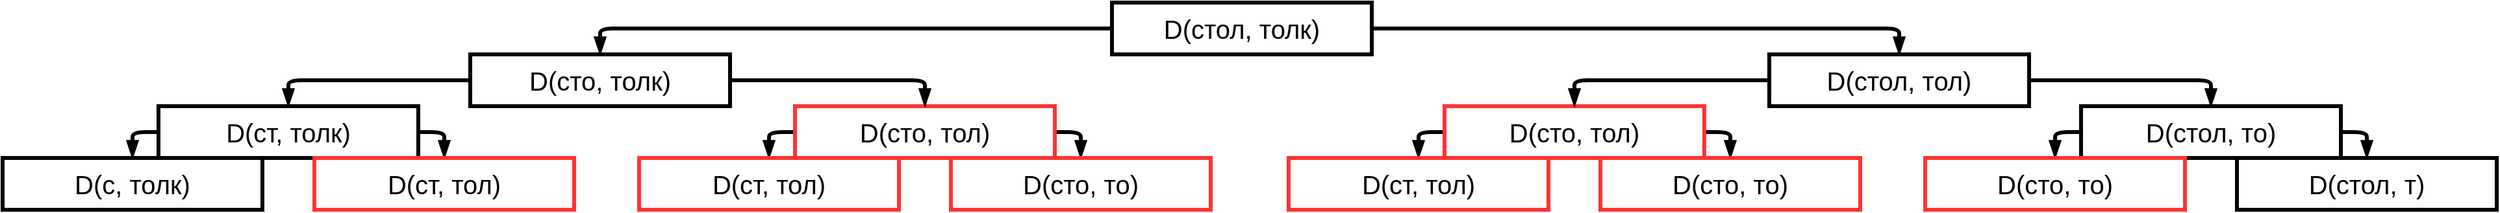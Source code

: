 <mxfile>
    <diagram name="Recurs" id="NtW9X3vQEO2ls0LplDEg">
        <mxGraphModel dx="1707" dy="-542" grid="1" gridSize="10" guides="1" tooltips="1" connect="1" arrows="1" fold="1" page="1" pageScale="1" pageWidth="827" pageHeight="1169" math="0" shadow="0">
            <root>
                <mxCell id="6E0QLoBwnNGGgn2j-nDN-0"/>
                <mxCell id="6E0QLoBwnNGGgn2j-nDN-1" parent="6E0QLoBwnNGGgn2j-nDN-0"/>
                <mxCell id="PxutcJ5GoM3AAyBNcUzc-41" style="edgeStyle=none;html=1;exitX=0;exitY=0.5;exitDx=0;exitDy=0;entryX=0.5;entryY=0;entryDx=0;entryDy=0;endArrow=blockThin;endFill=1;strokeWidth=3;" parent="6E0QLoBwnNGGgn2j-nDN-1" source="PxutcJ5GoM3AAyBNcUzc-4" target="PxutcJ5GoM3AAyBNcUzc-8" edge="1">
                    <mxGeometry relative="1" as="geometry">
                        <Array as="points">
                            <mxPoint x="-540" y="1460"/>
                        </Array>
                    </mxGeometry>
                </mxCell>
                <mxCell id="PxutcJ5GoM3AAyBNcUzc-42" style="edgeStyle=none;html=1;exitX=1;exitY=0.5;exitDx=0;exitDy=0;entryX=0.5;entryY=0;entryDx=0;entryDy=0;endArrow=blockThin;endFill=1;strokeWidth=3;" parent="6E0QLoBwnNGGgn2j-nDN-1" source="PxutcJ5GoM3AAyBNcUzc-4" target="PxutcJ5GoM3AAyBNcUzc-7" edge="1">
                    <mxGeometry relative="1" as="geometry">
                        <Array as="points">
                            <mxPoint x="-300" y="1460"/>
                        </Array>
                    </mxGeometry>
                </mxCell>
                <mxCell id="PxutcJ5GoM3AAyBNcUzc-4" value="&lt;font style=&quot;font-size: 20px&quot;&gt;D(ст, толк)&lt;/font&gt;" style="rounded=0;whiteSpace=wrap;html=1;strokeWidth=3;" parent="6E0QLoBwnNGGgn2j-nDN-1" vertex="1">
                    <mxGeometry x="-520" y="1440" width="200" height="40" as="geometry"/>
                </mxCell>
                <mxCell id="PxutcJ5GoM3AAyBNcUzc-7" value="&lt;font style=&quot;font-size: 20px&quot;&gt;D(ст, тол)&lt;/font&gt;" style="rounded=0;whiteSpace=wrap;html=1;strokeWidth=3;strokeColor=#FF3333;" parent="6E0QLoBwnNGGgn2j-nDN-1" vertex="1">
                    <mxGeometry x="-400" y="1480" width="200" height="40" as="geometry"/>
                </mxCell>
                <mxCell id="PxutcJ5GoM3AAyBNcUzc-8" value="&lt;font style=&quot;font-size: 20px&quot;&gt;D(с, толк)&lt;/font&gt;" style="rounded=0;whiteSpace=wrap;html=1;strokeWidth=3;" parent="6E0QLoBwnNGGgn2j-nDN-1" vertex="1">
                    <mxGeometry x="-640" y="1480" width="200" height="40" as="geometry"/>
                </mxCell>
                <mxCell id="PxutcJ5GoM3AAyBNcUzc-35" style="edgeStyle=none;html=1;exitX=0;exitY=0.5;exitDx=0;exitDy=0;entryX=0.5;entryY=0;entryDx=0;entryDy=0;endArrow=blockThin;endFill=1;strokeWidth=3;" parent="6E0QLoBwnNGGgn2j-nDN-1" source="PxutcJ5GoM3AAyBNcUzc-12" target="PxutcJ5GoM3AAyBNcUzc-14" edge="1">
                    <mxGeometry relative="1" as="geometry">
                        <Array as="points">
                            <mxPoint x="450" y="1460"/>
                        </Array>
                    </mxGeometry>
                </mxCell>
                <mxCell id="PxutcJ5GoM3AAyBNcUzc-36" style="edgeStyle=none;html=1;exitX=1;exitY=0.5;exitDx=0;exitDy=0;entryX=0.5;entryY=0;entryDx=0;entryDy=0;endArrow=blockThin;endFill=1;strokeWidth=3;" parent="6E0QLoBwnNGGgn2j-nDN-1" source="PxutcJ5GoM3AAyBNcUzc-12" target="PxutcJ5GoM3AAyBNcUzc-13" edge="1">
                    <mxGeometry relative="1" as="geometry">
                        <Array as="points">
                            <mxPoint x="690" y="1460"/>
                        </Array>
                    </mxGeometry>
                </mxCell>
                <mxCell id="PxutcJ5GoM3AAyBNcUzc-12" value="&lt;font style=&quot;font-size: 20px&quot;&gt;D(сто, тол)&lt;/font&gt;" style="rounded=0;whiteSpace=wrap;html=1;strokeWidth=3;strokeColor=#FF3333;" parent="6E0QLoBwnNGGgn2j-nDN-1" vertex="1">
                    <mxGeometry x="470" y="1440" width="200" height="40" as="geometry"/>
                </mxCell>
                <mxCell id="PxutcJ5GoM3AAyBNcUzc-13" value="&lt;font style=&quot;font-size: 20px&quot;&gt;D(сто, то)&lt;/font&gt;" style="rounded=0;whiteSpace=wrap;html=1;strokeWidth=3;strokeColor=#FF3333;" parent="6E0QLoBwnNGGgn2j-nDN-1" vertex="1">
                    <mxGeometry x="590" y="1480" width="200" height="40" as="geometry"/>
                </mxCell>
                <mxCell id="PxutcJ5GoM3AAyBNcUzc-14" value="&lt;font style=&quot;font-size: 20px&quot;&gt;D(ст, тол)&lt;/font&gt;" style="rounded=0;whiteSpace=wrap;html=1;strokeWidth=3;strokeColor=#FF3333;" parent="6E0QLoBwnNGGgn2j-nDN-1" vertex="1">
                    <mxGeometry x="350" y="1480" width="200" height="40" as="geometry"/>
                </mxCell>
                <mxCell id="PxutcJ5GoM3AAyBNcUzc-43" style="edgeStyle=none;html=1;exitX=0;exitY=0.5;exitDx=0;exitDy=0;entryX=0.5;entryY=0;entryDx=0;entryDy=0;endArrow=blockThin;endFill=1;strokeWidth=3;" parent="6E0QLoBwnNGGgn2j-nDN-1" source="PxutcJ5GoM3AAyBNcUzc-15" target="PxutcJ5GoM3AAyBNcUzc-17" edge="1">
                    <mxGeometry relative="1" as="geometry">
                        <Array as="points">
                            <mxPoint x="-50" y="1460"/>
                        </Array>
                    </mxGeometry>
                </mxCell>
                <mxCell id="PxutcJ5GoM3AAyBNcUzc-44" style="edgeStyle=none;html=1;exitX=1;exitY=0.5;exitDx=0;exitDy=0;entryX=0.5;entryY=0;entryDx=0;entryDy=0;endArrow=blockThin;endFill=1;strokeWidth=3;" parent="6E0QLoBwnNGGgn2j-nDN-1" source="PxutcJ5GoM3AAyBNcUzc-15" target="PxutcJ5GoM3AAyBNcUzc-16" edge="1">
                    <mxGeometry relative="1" as="geometry">
                        <Array as="points">
                            <mxPoint x="190" y="1460"/>
                        </Array>
                    </mxGeometry>
                </mxCell>
                <mxCell id="PxutcJ5GoM3AAyBNcUzc-15" value="&lt;font style=&quot;font-size: 20px&quot;&gt;D(сто, тол)&lt;/font&gt;" style="rounded=0;whiteSpace=wrap;html=1;strokeWidth=3;strokeColor=#FF3333;" parent="6E0QLoBwnNGGgn2j-nDN-1" vertex="1">
                    <mxGeometry x="-30" y="1440" width="200" height="40" as="geometry"/>
                </mxCell>
                <mxCell id="PxutcJ5GoM3AAyBNcUzc-16" value="&lt;font style=&quot;font-size: 20px&quot;&gt;D(сто, то)&lt;/font&gt;" style="rounded=0;whiteSpace=wrap;html=1;strokeWidth=3;strokeColor=#FF3333;" parent="6E0QLoBwnNGGgn2j-nDN-1" vertex="1">
                    <mxGeometry x="90" y="1480" width="200" height="40" as="geometry"/>
                </mxCell>
                <mxCell id="PxutcJ5GoM3AAyBNcUzc-17" value="&lt;font style=&quot;font-size: 20px&quot;&gt;D(ст, тол)&lt;/font&gt;" style="rounded=0;whiteSpace=wrap;html=1;strokeWidth=3;strokeColor=#FF3333;" parent="6E0QLoBwnNGGgn2j-nDN-1" vertex="1">
                    <mxGeometry x="-150" y="1480" width="200" height="40" as="geometry"/>
                </mxCell>
                <mxCell id="PxutcJ5GoM3AAyBNcUzc-37" style="edgeStyle=none;html=1;exitX=0;exitY=0.5;exitDx=0;exitDy=0;entryX=0.5;entryY=0;entryDx=0;entryDy=0;endArrow=blockThin;endFill=1;strokeWidth=3;" parent="6E0QLoBwnNGGgn2j-nDN-1" source="PxutcJ5GoM3AAyBNcUzc-18" target="PxutcJ5GoM3AAyBNcUzc-20" edge="1">
                    <mxGeometry relative="1" as="geometry">
                        <Array as="points">
                            <mxPoint x="940" y="1460"/>
                        </Array>
                    </mxGeometry>
                </mxCell>
                <mxCell id="PxutcJ5GoM3AAyBNcUzc-38" style="edgeStyle=none;html=1;exitX=1;exitY=0.5;exitDx=0;exitDy=0;entryX=0.5;entryY=0;entryDx=0;entryDy=0;endArrow=blockThin;endFill=1;strokeWidth=3;" parent="6E0QLoBwnNGGgn2j-nDN-1" source="PxutcJ5GoM3AAyBNcUzc-18" target="PxutcJ5GoM3AAyBNcUzc-19" edge="1">
                    <mxGeometry relative="1" as="geometry">
                        <Array as="points">
                            <mxPoint x="1180" y="1460"/>
                        </Array>
                    </mxGeometry>
                </mxCell>
                <mxCell id="PxutcJ5GoM3AAyBNcUzc-18" value="&lt;font style=&quot;font-size: 20px&quot;&gt;D(стол, то)&lt;/font&gt;" style="rounded=0;whiteSpace=wrap;html=1;strokeWidth=3;" parent="6E0QLoBwnNGGgn2j-nDN-1" vertex="1">
                    <mxGeometry x="960" y="1440" width="200" height="40" as="geometry"/>
                </mxCell>
                <mxCell id="PxutcJ5GoM3AAyBNcUzc-19" value="&lt;font style=&quot;font-size: 20px&quot;&gt;D(стол, т)&lt;/font&gt;" style="rounded=0;whiteSpace=wrap;html=1;strokeWidth=3;" parent="6E0QLoBwnNGGgn2j-nDN-1" vertex="1">
                    <mxGeometry x="1080" y="1480" width="200" height="40" as="geometry"/>
                </mxCell>
                <mxCell id="PxutcJ5GoM3AAyBNcUzc-20" value="&lt;font style=&quot;font-size: 20px&quot;&gt;D(сто, то)&lt;/font&gt;" style="rounded=0;whiteSpace=wrap;html=1;strokeWidth=3;strokeColor=#FF3333;" parent="6E0QLoBwnNGGgn2j-nDN-1" vertex="1">
                    <mxGeometry x="840" y="1480" width="200" height="40" as="geometry"/>
                </mxCell>
                <mxCell id="PxutcJ5GoM3AAyBNcUzc-33" style="edgeStyle=none;html=1;exitX=0;exitY=0.5;exitDx=0;exitDy=0;entryX=0.5;entryY=0;entryDx=0;entryDy=0;endArrow=blockThin;endFill=1;strokeWidth=3;" parent="6E0QLoBwnNGGgn2j-nDN-1" source="PxutcJ5GoM3AAyBNcUzc-24" target="PxutcJ5GoM3AAyBNcUzc-12" edge="1">
                    <mxGeometry relative="1" as="geometry">
                        <Array as="points">
                            <mxPoint x="570" y="1420"/>
                        </Array>
                    </mxGeometry>
                </mxCell>
                <mxCell id="PxutcJ5GoM3AAyBNcUzc-34" style="edgeStyle=none;html=1;exitX=1;exitY=0.5;exitDx=0;exitDy=0;entryX=0.5;entryY=0;entryDx=0;entryDy=0;endArrow=blockThin;endFill=1;strokeWidth=3;" parent="6E0QLoBwnNGGgn2j-nDN-1" source="PxutcJ5GoM3AAyBNcUzc-24" target="PxutcJ5GoM3AAyBNcUzc-18" edge="1">
                    <mxGeometry relative="1" as="geometry">
                        <Array as="points">
                            <mxPoint x="1060" y="1420"/>
                        </Array>
                    </mxGeometry>
                </mxCell>
                <mxCell id="PxutcJ5GoM3AAyBNcUzc-24" value="&lt;font style=&quot;font-size: 20px&quot;&gt;D(стол, тол)&lt;/font&gt;" style="rounded=0;whiteSpace=wrap;html=1;strokeWidth=3;" parent="6E0QLoBwnNGGgn2j-nDN-1" vertex="1">
                    <mxGeometry x="720" y="1400" width="200" height="40" as="geometry"/>
                </mxCell>
                <mxCell id="PxutcJ5GoM3AAyBNcUzc-39" style="edgeStyle=none;html=1;exitX=0;exitY=0.5;exitDx=0;exitDy=0;entryX=0.5;entryY=0;entryDx=0;entryDy=0;endArrow=blockThin;endFill=1;strokeWidth=3;" parent="6E0QLoBwnNGGgn2j-nDN-1" source="PxutcJ5GoM3AAyBNcUzc-25" target="PxutcJ5GoM3AAyBNcUzc-4" edge="1">
                    <mxGeometry relative="1" as="geometry">
                        <Array as="points">
                            <mxPoint x="-420" y="1420"/>
                        </Array>
                    </mxGeometry>
                </mxCell>
                <mxCell id="PxutcJ5GoM3AAyBNcUzc-40" style="edgeStyle=none;html=1;exitX=1;exitY=0.5;exitDx=0;exitDy=0;entryX=0.5;entryY=0;entryDx=0;entryDy=0;endArrow=blockThin;endFill=1;strokeWidth=3;" parent="6E0QLoBwnNGGgn2j-nDN-1" source="PxutcJ5GoM3AAyBNcUzc-25" target="PxutcJ5GoM3AAyBNcUzc-15" edge="1">
                    <mxGeometry relative="1" as="geometry">
                        <Array as="points">
                            <mxPoint x="70" y="1420"/>
                        </Array>
                    </mxGeometry>
                </mxCell>
                <mxCell id="PxutcJ5GoM3AAyBNcUzc-25" value="&lt;font style=&quot;font-size: 20px&quot;&gt;D(сто, толк)&lt;/font&gt;" style="rounded=0;whiteSpace=wrap;html=1;strokeWidth=3;" parent="6E0QLoBwnNGGgn2j-nDN-1" vertex="1">
                    <mxGeometry x="-280" y="1400" width="200" height="40" as="geometry"/>
                </mxCell>
                <mxCell id="PxutcJ5GoM3AAyBNcUzc-31" style="edgeStyle=none;html=1;exitX=0;exitY=0.5;exitDx=0;exitDy=0;entryX=0.5;entryY=0;entryDx=0;entryDy=0;endArrow=blockThin;endFill=1;strokeWidth=3;" parent="6E0QLoBwnNGGgn2j-nDN-1" source="PxutcJ5GoM3AAyBNcUzc-27" target="PxutcJ5GoM3AAyBNcUzc-25" edge="1">
                    <mxGeometry relative="1" as="geometry">
                        <Array as="points">
                            <mxPoint x="-180" y="1380"/>
                        </Array>
                    </mxGeometry>
                </mxCell>
                <mxCell id="PxutcJ5GoM3AAyBNcUzc-32" style="edgeStyle=none;html=1;exitX=1;exitY=0.5;exitDx=0;exitDy=0;entryX=0.5;entryY=0;entryDx=0;entryDy=0;endArrow=blockThin;endFill=1;strokeWidth=3;" parent="6E0QLoBwnNGGgn2j-nDN-1" source="PxutcJ5GoM3AAyBNcUzc-27" target="PxutcJ5GoM3AAyBNcUzc-24" edge="1">
                    <mxGeometry relative="1" as="geometry">
                        <Array as="points">
                            <mxPoint x="820" y="1380"/>
                        </Array>
                    </mxGeometry>
                </mxCell>
                <mxCell id="PxutcJ5GoM3AAyBNcUzc-27" value="&lt;font style=&quot;font-size: 20px&quot;&gt;D(стол, толк)&lt;/font&gt;" style="rounded=0;whiteSpace=wrap;html=1;strokeWidth=3;" parent="6E0QLoBwnNGGgn2j-nDN-1" vertex="1">
                    <mxGeometry x="214" y="1360" width="200" height="40" as="geometry"/>
                </mxCell>
            </root>
        </mxGraphModel>
    </diagram>
    <diagram name="BlockShemaDamerayLevenshteinRecursive" id="ITC_70KuCvLVbvS7OIKl">
        <mxGraphModel dx="2587" dy="1254" grid="1" gridSize="10" guides="1" tooltips="1" connect="1" arrows="1" fold="1" page="1" pageScale="1" pageWidth="827" pageHeight="1169" math="0" shadow="0">
            <root>
                <mxCell id="lGg-6Whe3GvV1eW3OpPd-0"/>
                <mxCell id="lGg-6Whe3GvV1eW3OpPd-1" parent="lGg-6Whe3GvV1eW3OpPd-0"/>
                <mxCell id="lGg-6Whe3GvV1eW3OpPd-2" style="edgeStyle=none;html=1;exitX=0.5;exitY=1;exitDx=0;exitDy=0;entryX=0.5;entryY=0;entryDx=0;entryDy=0;endArrow=none;endFill=0;strokeWidth=3;" edge="1" parent="lGg-6Whe3GvV1eW3OpPd-1" source="lGg-6Whe3GvV1eW3OpPd-3" target="lGg-6Whe3GvV1eW3OpPd-7">
                    <mxGeometry relative="1" as="geometry"/>
                </mxCell>
                <mxCell id="lGg-6Whe3GvV1eW3OpPd-3" value="&lt;font style=&quot;font-size: 20px&quot;&gt;Начало&lt;/font&gt;" style="rounded=1;whiteSpace=wrap;html=1;strokeWidth=3;arcSize=50;" vertex="1" parent="lGg-6Whe3GvV1eW3OpPd-1">
                    <mxGeometry x="160" y="110" width="200" height="80" as="geometry"/>
                </mxCell>
                <mxCell id="lGg-6Whe3GvV1eW3OpPd-4" value="&lt;font style=&quot;font-size: 20px&quot;&gt;Конец&lt;/font&gt;" style="rounded=1;whiteSpace=wrap;html=1;strokeWidth=3;arcSize=50;" vertex="1" parent="lGg-6Whe3GvV1eW3OpPd-1">
                    <mxGeometry x="115" y="1380" width="200" height="80" as="geometry"/>
                </mxCell>
                <mxCell id="lGg-6Whe3GvV1eW3OpPd-5" style="edgeStyle=none;html=1;exitX=0;exitY=0.5;exitDx=0;exitDy=0;endArrow=none;endFill=0;strokeWidth=3;entryX=0.5;entryY=0;entryDx=0;entryDy=0;" edge="1" parent="lGg-6Whe3GvV1eW3OpPd-1" source="lGg-6Whe3GvV1eW3OpPd-7" target="lGg-6Whe3GvV1eW3OpPd-13">
                    <mxGeometry relative="1" as="geometry">
                        <mxPoint x="60" y="290" as="targetPoint"/>
                        <mxPoint x="160" y="220" as="sourcePoint"/>
                        <Array as="points">
                            <mxPoint x="70" y="240"/>
                        </Array>
                    </mxGeometry>
                </mxCell>
                <mxCell id="lGg-6Whe3GvV1eW3OpPd-6" style="edgeStyle=none;html=1;exitX=1;exitY=0.5;exitDx=0;exitDy=0;entryX=0.5;entryY=0;entryDx=0;entryDy=0;endArrow=blockThin;endFill=1;strokeWidth=3;" edge="1" parent="lGg-6Whe3GvV1eW3OpPd-1" source="lGg-6Whe3GvV1eW3OpPd-7">
                    <mxGeometry relative="1" as="geometry">
                        <mxPoint x="360" y="220" as="sourcePoint"/>
                        <mxPoint x="460" y="260" as="targetPoint"/>
                        <Array as="points">
                            <mxPoint x="460" y="240"/>
                        </Array>
                    </mxGeometry>
                </mxCell>
                <mxCell id="lGg-6Whe3GvV1eW3OpPd-7" value="&lt;font style=&quot;font-size: 20px&quot;&gt;i == 0 и j == 0&lt;/font&gt;" style="rhombus;whiteSpace=wrap;html=1;strokeWidth=3;" vertex="1" parent="lGg-6Whe3GvV1eW3OpPd-1">
                    <mxGeometry x="160" y="200" width="200" height="80" as="geometry"/>
                </mxCell>
                <mxCell id="lGg-6Whe3GvV1eW3OpPd-8" value="&lt;font style=&quot;font-size: 20px&quot;&gt;Да&lt;/font&gt;" style="text;html=1;strokeColor=none;fillColor=none;align=center;verticalAlign=middle;whiteSpace=wrap;rounded=0;" vertex="1" parent="lGg-6Whe3GvV1eW3OpPd-1">
                    <mxGeometry x="360" y="220" width="40" height="20" as="geometry"/>
                </mxCell>
                <mxCell id="lGg-6Whe3GvV1eW3OpPd-9" style="edgeStyle=none;html=1;exitX=0.5;exitY=1;exitDx=0;exitDy=0;endArrow=none;endFill=0;strokeWidth=3;entryX=0.5;entryY=0;entryDx=0;entryDy=0;" edge="1" parent="lGg-6Whe3GvV1eW3OpPd-1" target="lGg-6Whe3GvV1eW3OpPd-4">
                    <mxGeometry relative="1" as="geometry">
                        <mxPoint x="188" y="1341" as="targetPoint"/>
                        <mxPoint x="453.0" y="321.0" as="sourcePoint"/>
                        <Array as="points">
                            <mxPoint x="460" y="1370"/>
                            <mxPoint x="215" y="1370"/>
                        </Array>
                    </mxGeometry>
                </mxCell>
                <mxCell id="lGg-6Whe3GvV1eW3OpPd-10" value="&lt;span style=&quot;font-size: 20px&quot;&gt;0&lt;/span&gt;" style="shape=parallelogram;perimeter=parallelogramPerimeter;whiteSpace=wrap;html=1;fixedSize=1;strokeWidth=3;" vertex="1" parent="lGg-6Whe3GvV1eW3OpPd-1">
                    <mxGeometry x="360" y="260" width="190" height="80" as="geometry"/>
                </mxCell>
                <mxCell id="lGg-6Whe3GvV1eW3OpPd-11" style="edgeStyle=none;html=1;exitX=0;exitY=0.5;exitDx=0;exitDy=0;entryX=0.5;entryY=0;entryDx=0;entryDy=0;endArrow=none;endFill=0;strokeWidth=3;" edge="1" parent="lGg-6Whe3GvV1eW3OpPd-1" source="lGg-6Whe3GvV1eW3OpPd-13" target="lGg-6Whe3GvV1eW3OpPd-18">
                    <mxGeometry relative="1" as="geometry">
                        <Array as="points">
                            <mxPoint x="-120" y="300"/>
                        </Array>
                    </mxGeometry>
                </mxCell>
                <mxCell id="lGg-6Whe3GvV1eW3OpPd-12" style="edgeStyle=none;html=1;exitX=1;exitY=0.5;exitDx=0;exitDy=0;entryX=0.5;entryY=0;entryDx=0;entryDy=0;endArrow=blockThin;endFill=1;strokeWidth=3;" edge="1" parent="lGg-6Whe3GvV1eW3OpPd-1" source="lGg-6Whe3GvV1eW3OpPd-13" target="lGg-6Whe3GvV1eW3OpPd-15">
                    <mxGeometry relative="1" as="geometry">
                        <Array as="points">
                            <mxPoint x="215" y="300"/>
                        </Array>
                    </mxGeometry>
                </mxCell>
                <mxCell id="lGg-6Whe3GvV1eW3OpPd-13" value="&lt;font style=&quot;font-size: 20px&quot;&gt;i == 0&lt;/font&gt;" style="rhombus;whiteSpace=wrap;html=1;strokeWidth=3;" vertex="1" parent="lGg-6Whe3GvV1eW3OpPd-1">
                    <mxGeometry x="-30" y="260" width="200" height="80" as="geometry"/>
                </mxCell>
                <mxCell id="lGg-6Whe3GvV1eW3OpPd-14" style="edgeStyle=none;html=1;exitX=0.5;exitY=1;exitDx=0;exitDy=0;endArrow=none;endFill=0;strokeWidth=3;" edge="1" parent="lGg-6Whe3GvV1eW3OpPd-1">
                    <mxGeometry relative="1" as="geometry">
                        <mxPoint y="1370" as="targetPoint"/>
                        <mxPoint x="213.0" y="382" as="sourcePoint"/>
                        <Array as="points">
                            <mxPoint x="213" y="1350"/>
                            <mxPoint y="1350"/>
                        </Array>
                    </mxGeometry>
                </mxCell>
                <mxCell id="lGg-6Whe3GvV1eW3OpPd-15" value="&lt;span style=&quot;font-size: 20px&quot;&gt;j&lt;/span&gt;" style="shape=parallelogram;perimeter=parallelogramPerimeter;whiteSpace=wrap;html=1;fixedSize=1;strokeWidth=3;" vertex="1" parent="lGg-6Whe3GvV1eW3OpPd-1">
                    <mxGeometry x="120" y="321" width="190" height="80" as="geometry"/>
                </mxCell>
                <mxCell id="lGg-6Whe3GvV1eW3OpPd-16" style="edgeStyle=none;html=1;exitX=0;exitY=0.5;exitDx=0;exitDy=0;entryX=0.5;entryY=0;entryDx=0;entryDy=0;endArrow=none;endFill=0;strokeWidth=3;" edge="1" parent="lGg-6Whe3GvV1eW3OpPd-1" source="lGg-6Whe3GvV1eW3OpPd-18" target="lGg-6Whe3GvV1eW3OpPd-25">
                    <mxGeometry relative="1" as="geometry">
                        <Array as="points">
                            <mxPoint x="-322" y="361"/>
                        </Array>
                    </mxGeometry>
                </mxCell>
                <mxCell id="lGg-6Whe3GvV1eW3OpPd-17" style="edgeStyle=none;html=1;exitX=1;exitY=0.5;exitDx=0;exitDy=0;entryX=0.5;entryY=0;entryDx=0;entryDy=0;endArrow=blockThin;endFill=1;strokeWidth=3;" edge="1" parent="lGg-6Whe3GvV1eW3OpPd-1" source="lGg-6Whe3GvV1eW3OpPd-18" target="lGg-6Whe3GvV1eW3OpPd-20">
                    <mxGeometry relative="1" as="geometry">
                        <Array as="points">
                            <mxPoint x="13" y="361"/>
                        </Array>
                    </mxGeometry>
                </mxCell>
                <mxCell id="lGg-6Whe3GvV1eW3OpPd-18" value="&lt;font style=&quot;font-size: 20px&quot;&gt;j == 0&lt;/font&gt;" style="rhombus;whiteSpace=wrap;html=1;strokeWidth=3;" vertex="1" parent="lGg-6Whe3GvV1eW3OpPd-1">
                    <mxGeometry x="-222" y="321" width="200" height="80" as="geometry"/>
                </mxCell>
                <mxCell id="lGg-6Whe3GvV1eW3OpPd-19" style="edgeStyle=none;html=1;exitX=0.5;exitY=1;exitDx=0;exitDy=0;endArrow=none;endFill=0;strokeWidth=3;" edge="1" parent="lGg-6Whe3GvV1eW3OpPd-1" source="lGg-6Whe3GvV1eW3OpPd-20">
                    <mxGeometry relative="1" as="geometry">
                        <mxPoint x="-150" y="1350" as="targetPoint"/>
                        <Array as="points">
                            <mxPoint x="20" y="1330"/>
                            <mxPoint x="-150" y="1330"/>
                        </Array>
                    </mxGeometry>
                </mxCell>
                <mxCell id="lGg-6Whe3GvV1eW3OpPd-20" value="&lt;span style=&quot;font-size: 20px&quot;&gt;i&lt;/span&gt;" style="shape=parallelogram;perimeter=parallelogramPerimeter;whiteSpace=wrap;html=1;fixedSize=1;strokeWidth=3;" vertex="1" parent="lGg-6Whe3GvV1eW3OpPd-1">
                    <mxGeometry x="-82" y="382" width="190" height="80" as="geometry"/>
                </mxCell>
                <mxCell id="lGg-6Whe3GvV1eW3OpPd-21" style="edgeStyle=none;html=1;exitX=1;exitY=0.5;exitDx=0;exitDy=0;entryX=0.5;entryY=0;entryDx=0;entryDy=0;endArrow=blockThin;endFill=1;strokeWidth=3;" edge="1" parent="lGg-6Whe3GvV1eW3OpPd-1" source="lGg-6Whe3GvV1eW3OpPd-23" target="lGg-6Whe3GvV1eW3OpPd-27">
                    <mxGeometry relative="1" as="geometry">
                        <Array as="points">
                            <mxPoint x="-180" y="510"/>
                        </Array>
                    </mxGeometry>
                </mxCell>
                <mxCell id="lGg-6Whe3GvV1eW3OpPd-22" style="edgeStyle=none;html=1;exitX=0;exitY=0.5;exitDx=0;exitDy=0;endArrow=none;endFill=0;strokeWidth=3;entryX=0.5;entryY=0;entryDx=0;entryDy=0;" edge="1" parent="lGg-6Whe3GvV1eW3OpPd-1" source="lGg-6Whe3GvV1eW3OpPd-23" target="lGg-6Whe3GvV1eW3OpPd-29">
                    <mxGeometry relative="1" as="geometry">
                        <mxPoint x="-460" y="630" as="targetPoint"/>
                        <Array as="points">
                            <mxPoint x="-460" y="510"/>
                            <mxPoint x="-460" y="670"/>
                            <mxPoint x="-320" y="670"/>
                            <mxPoint x="-320" y="690"/>
                        </Array>
                    </mxGeometry>
                </mxCell>
                <mxCell id="lGg-6Whe3GvV1eW3OpPd-23" value="&lt;span style=&quot;font-size: 20px&quot;&gt;str1[i]=str2[j]&lt;/span&gt;" style="rhombus;whiteSpace=wrap;html=1;strokeWidth=3;" vertex="1" parent="lGg-6Whe3GvV1eW3OpPd-1">
                    <mxGeometry x="-422" y="470" width="200" height="80" as="geometry"/>
                </mxCell>
                <mxCell id="lGg-6Whe3GvV1eW3OpPd-24" style="edgeStyle=none;html=1;exitX=0.5;exitY=1;exitDx=0;exitDy=0;entryX=0.5;entryY=0;entryDx=0;entryDy=0;endArrow=none;endFill=0;strokeWidth=3;" edge="1" parent="lGg-6Whe3GvV1eW3OpPd-1" source="lGg-6Whe3GvV1eW3OpPd-25" target="lGg-6Whe3GvV1eW3OpPd-23">
                    <mxGeometry relative="1" as="geometry"/>
                </mxCell>
                <mxCell id="lGg-6Whe3GvV1eW3OpPd-25" value="&lt;font style=&quot;font-size: 20px&quot;&gt;delta = 1&lt;/font&gt;" style="rounded=0;whiteSpace=wrap;html=1;strokeWidth=3;" vertex="1" parent="lGg-6Whe3GvV1eW3OpPd-1">
                    <mxGeometry x="-422" y="381" width="200" height="80" as="geometry"/>
                </mxCell>
                <mxCell id="lGg-6Whe3GvV1eW3OpPd-26" style="edgeStyle=none;html=1;exitX=0.5;exitY=1;exitDx=0;exitDy=0;endArrow=none;endFill=0;strokeWidth=3;entryX=0.5;entryY=0;entryDx=0;entryDy=0;" edge="1" parent="lGg-6Whe3GvV1eW3OpPd-1" source="lGg-6Whe3GvV1eW3OpPd-27" target="lGg-6Whe3GvV1eW3OpPd-29">
                    <mxGeometry relative="1" as="geometry">
                        <mxPoint x="-179.714" y="670.0" as="targetPoint"/>
                        <Array as="points">
                            <mxPoint x="-180" y="670"/>
                            <mxPoint x="-320" y="670"/>
                        </Array>
                    </mxGeometry>
                </mxCell>
                <mxCell id="lGg-6Whe3GvV1eW3OpPd-27" value="&lt;font style=&quot;font-size: 20px&quot;&gt;delta = 0&lt;/font&gt;" style="rounded=0;whiteSpace=wrap;html=1;strokeWidth=3;" vertex="1" parent="lGg-6Whe3GvV1eW3OpPd-1">
                    <mxGeometry x="-280" y="550" width="200" height="80" as="geometry"/>
                </mxCell>
                <mxCell id="lGg-6Whe3GvV1eW3OpPd-28" style="edgeStyle=none;html=1;exitX=0.5;exitY=1;exitDx=0;exitDy=0;entryX=0.5;entryY=0;entryDx=0;entryDy=0;endArrow=none;endFill=0;strokeWidth=3;" edge="1" parent="lGg-6Whe3GvV1eW3OpPd-1" source="lGg-6Whe3GvV1eW3OpPd-29" target="lGg-6Whe3GvV1eW3OpPd-31">
                    <mxGeometry relative="1" as="geometry"/>
                </mxCell>
                <mxCell id="lGg-6Whe3GvV1eW3OpPd-29" value="&lt;font style=&quot;font-size: 20px&quot;&gt;d1 = LRecursion(str1, str2, i-1, j)&lt;/font&gt;" style="rounded=0;whiteSpace=wrap;html=1;strokeWidth=3;" vertex="1" parent="lGg-6Whe3GvV1eW3OpPd-1">
                    <mxGeometry x="-420" y="690" width="200" height="80" as="geometry"/>
                </mxCell>
                <mxCell id="lGg-6Whe3GvV1eW3OpPd-30" style="edgeStyle=none;html=1;exitX=0.5;exitY=1;exitDx=0;exitDy=0;entryX=0.5;entryY=0;entryDx=0;entryDy=0;endArrow=none;endFill=0;strokeWidth=3;" edge="1" parent="lGg-6Whe3GvV1eW3OpPd-1" source="lGg-6Whe3GvV1eW3OpPd-31" target="lGg-6Whe3GvV1eW3OpPd-33">
                    <mxGeometry relative="1" as="geometry"/>
                </mxCell>
                <mxCell id="lGg-6Whe3GvV1eW3OpPd-31" value="&lt;font style=&quot;font-size: 20px&quot;&gt;d2 = LRecursion(str1, str2, i, j-1)&lt;/font&gt;" style="rounded=0;whiteSpace=wrap;html=1;strokeWidth=3;" vertex="1" parent="lGg-6Whe3GvV1eW3OpPd-1">
                    <mxGeometry x="-420" y="780" width="200" height="80" as="geometry"/>
                </mxCell>
                <mxCell id="lGg-6Whe3GvV1eW3OpPd-43" style="edgeStyle=none;html=1;exitX=0.5;exitY=1;exitDx=0;exitDy=0;entryX=0.5;entryY=0;entryDx=0;entryDy=0;endArrow=none;endFill=0;strokeWidth=3;" edge="1" parent="lGg-6Whe3GvV1eW3OpPd-1" source="lGg-6Whe3GvV1eW3OpPd-33" target="lGg-6Whe3GvV1eW3OpPd-42">
                    <mxGeometry relative="1" as="geometry"/>
                </mxCell>
                <mxCell id="lGg-6Whe3GvV1eW3OpPd-33" value="&lt;font style=&quot;font-size: 20px&quot;&gt;d3 = LRecursion(str1, str2, i-1, j-1) + delta&lt;/font&gt;" style="rounded=0;whiteSpace=wrap;html=1;strokeWidth=3;" vertex="1" parent="lGg-6Whe3GvV1eW3OpPd-1">
                    <mxGeometry x="-420" y="870" width="200" height="80" as="geometry"/>
                </mxCell>
                <mxCell id="IdVlL2L5g8vFqzWbqZQN-5" style="edgeStyle=none;html=1;exitX=0.5;exitY=1;exitDx=0;exitDy=0;entryX=0.5;entryY=0;entryDx=0;entryDy=0;endArrow=none;endFill=0;strokeWidth=3;" edge="1" parent="lGg-6Whe3GvV1eW3OpPd-1" source="lGg-6Whe3GvV1eW3OpPd-35" target="lGg-6Whe3GvV1eW3OpPd-37">
                    <mxGeometry relative="1" as="geometry">
                        <Array as="points">
                            <mxPoint x="-500" y="1220"/>
                            <mxPoint x="-320" y="1220"/>
                        </Array>
                    </mxGeometry>
                </mxCell>
                <mxCell id="lGg-6Whe3GvV1eW3OpPd-35" value="&lt;font style=&quot;font-size: 20px&quot;&gt;res = min(d1,d2,d3)&lt;/font&gt;" style="rounded=0;whiteSpace=wrap;html=1;strokeWidth=3;" vertex="1" parent="lGg-6Whe3GvV1eW3OpPd-1">
                    <mxGeometry x="-600" y="1040" width="200" height="80" as="geometry"/>
                </mxCell>
                <mxCell id="lGg-6Whe3GvV1eW3OpPd-36" style="edgeStyle=none;html=1;exitX=0.5;exitY=1;exitDx=0;exitDy=0;endArrow=none;endFill=0;strokeWidth=3;entryX=0.5;entryY=0;entryDx=0;entryDy=0;" edge="1" parent="lGg-6Whe3GvV1eW3OpPd-1" source="lGg-6Whe3GvV1eW3OpPd-37" target="lGg-6Whe3GvV1eW3OpPd-4">
                    <mxGeometry relative="1" as="geometry">
                        <mxPoint x="220" y="1600" as="targetPoint"/>
                        <Array as="points">
                            <mxPoint x="-320" y="1330"/>
                            <mxPoint x="-150" y="1330"/>
                            <mxPoint x="-150" y="1350"/>
                            <mxPoint y="1350"/>
                            <mxPoint y="1370"/>
                            <mxPoint x="215" y="1370"/>
                        </Array>
                    </mxGeometry>
                </mxCell>
                <mxCell id="lGg-6Whe3GvV1eW3OpPd-37" value="&lt;span style=&quot;font-size: 20px&quot;&gt;res&lt;/span&gt;" style="shape=parallelogram;perimeter=parallelogramPerimeter;whiteSpace=wrap;html=1;fixedSize=1;strokeWidth=3;" vertex="1" parent="lGg-6Whe3GvV1eW3OpPd-1">
                    <mxGeometry x="-429.5" y="1230" width="215" height="80" as="geometry"/>
                </mxCell>
                <mxCell id="lGg-6Whe3GvV1eW3OpPd-38" value="&lt;font style=&quot;font-size: 20px&quot;&gt;Да&lt;/font&gt;" style="text;html=1;strokeColor=none;fillColor=none;align=center;verticalAlign=middle;whiteSpace=wrap;rounded=0;" vertex="1" parent="lGg-6Whe3GvV1eW3OpPd-1">
                    <mxGeometry x="170" y="280" width="40" height="20" as="geometry"/>
                </mxCell>
                <mxCell id="lGg-6Whe3GvV1eW3OpPd-39" value="&lt;font style=&quot;font-size: 20px&quot;&gt;Да&lt;/font&gt;" style="text;html=1;strokeColor=none;fillColor=none;align=center;verticalAlign=middle;whiteSpace=wrap;rounded=0;" vertex="1" parent="lGg-6Whe3GvV1eW3OpPd-1">
                    <mxGeometry x="-22" y="340" width="40" height="20" as="geometry"/>
                </mxCell>
                <mxCell id="lGg-6Whe3GvV1eW3OpPd-40" value="&lt;font style=&quot;font-size: 20px&quot;&gt;Да&lt;/font&gt;" style="text;html=1;strokeColor=none;fillColor=none;align=center;verticalAlign=middle;whiteSpace=wrap;rounded=0;" vertex="1" parent="lGg-6Whe3GvV1eW3OpPd-1">
                    <mxGeometry x="-222" y="490" width="40" height="20" as="geometry"/>
                </mxCell>
                <mxCell id="IdVlL2L5g8vFqzWbqZQN-1" style="edgeStyle=none;html=1;exitX=1;exitY=0.5;exitDx=0;exitDy=0;entryX=0.5;entryY=0;entryDx=0;entryDy=0;endArrow=blockThin;endFill=1;strokeWidth=3;" edge="1" parent="lGg-6Whe3GvV1eW3OpPd-1" source="lGg-6Whe3GvV1eW3OpPd-42" target="IdVlL2L5g8vFqzWbqZQN-0">
                    <mxGeometry relative="1" as="geometry">
                        <mxPoint x="-205" y="1020" as="sourcePoint"/>
                        <Array as="points">
                            <mxPoint x="-150" y="1010"/>
                        </Array>
                    </mxGeometry>
                </mxCell>
                <mxCell id="IdVlL2L5g8vFqzWbqZQN-4" style="edgeStyle=none;html=1;exitX=0;exitY=0.5;exitDx=0;exitDy=0;entryX=0.5;entryY=0;entryDx=0;entryDy=0;endArrow=none;endFill=0;strokeWidth=3;" edge="1" parent="lGg-6Whe3GvV1eW3OpPd-1" source="lGg-6Whe3GvV1eW3OpPd-42" target="lGg-6Whe3GvV1eW3OpPd-35">
                    <mxGeometry relative="1" as="geometry">
                        <Array as="points">
                            <mxPoint x="-500" y="1010"/>
                        </Array>
                    </mxGeometry>
                </mxCell>
                <mxCell id="lGg-6Whe3GvV1eW3OpPd-42" value="&lt;span style=&quot;font-size: 20px&quot;&gt;str1[i]=str2[j-1] и&lt;br&gt;str1[i-1] = str2[j]&lt;/span&gt;" style="rhombus;whiteSpace=wrap;html=1;strokeWidth=3;" vertex="1" parent="lGg-6Whe3GvV1eW3OpPd-1">
                    <mxGeometry x="-435" y="960" width="230" height="100" as="geometry"/>
                </mxCell>
                <mxCell id="IdVlL2L5g8vFqzWbqZQN-0" value="&lt;font style=&quot;font-size: 20px&quot;&gt;d4 = LRecursion(str1, str2, i-2, j-2) + delta&lt;/font&gt;" style="rounded=0;whiteSpace=wrap;html=1;strokeWidth=3;" vertex="1" parent="lGg-6Whe3GvV1eW3OpPd-1">
                    <mxGeometry x="-250" y="1040" width="200" height="80" as="geometry"/>
                </mxCell>
                <mxCell id="IdVlL2L5g8vFqzWbqZQN-3" style="edgeStyle=none;html=1;exitX=0.5;exitY=1;exitDx=0;exitDy=0;entryX=0.5;entryY=0;entryDx=0;entryDy=0;endArrow=none;endFill=0;strokeWidth=3;" edge="1" parent="lGg-6Whe3GvV1eW3OpPd-1" source="IdVlL2L5g8vFqzWbqZQN-2" target="lGg-6Whe3GvV1eW3OpPd-37">
                    <mxGeometry relative="1" as="geometry">
                        <Array as="points">
                            <mxPoint x="-150" y="1220"/>
                            <mxPoint x="-320" y="1220"/>
                        </Array>
                    </mxGeometry>
                </mxCell>
                <mxCell id="IdVlL2L5g8vFqzWbqZQN-2" value="&lt;font style=&quot;font-size: 20px&quot;&gt;res = min(d1,d2,d3, d4)&lt;/font&gt;" style="rounded=0;whiteSpace=wrap;html=1;strokeWidth=3;" vertex="1" parent="lGg-6Whe3GvV1eW3OpPd-1">
                    <mxGeometry x="-250" y="1130" width="200" height="80" as="geometry"/>
                </mxCell>
                <mxCell id="IdVlL2L5g8vFqzWbqZQN-6" value="&lt;font style=&quot;font-size: 20px&quot;&gt;Да&lt;/font&gt;" style="text;html=1;strokeColor=none;fillColor=none;align=center;verticalAlign=middle;whiteSpace=wrap;rounded=0;" vertex="1" parent="lGg-6Whe3GvV1eW3OpPd-1">
                    <mxGeometry x="-213.5" y="989" width="40" height="20" as="geometry"/>
                </mxCell>
            </root>
        </mxGraphModel>
    </diagram>
    <diagram name="BlockShemaLevenshteinRecursiveKesh" id="9-j6b7gbyddC9Jxp2lKH">
        <mxGraphModel dx="2587" dy="1254" grid="1" gridSize="10" guides="1" tooltips="1" connect="1" arrows="1" fold="1" page="1" pageScale="1" pageWidth="827" pageHeight="1169" math="0" shadow="0">
            <root>
                <mxCell id="uD7J32_OHrrCGXnjwQbt-0"/>
                <mxCell id="uD7J32_OHrrCGXnjwQbt-1" parent="uD7J32_OHrrCGXnjwQbt-0"/>
                <mxCell id="lKVmveUCi01AeY-j1PBq-0" style="edgeStyle=none;html=1;exitX=0.5;exitY=1;exitDx=0;exitDy=0;entryX=0.5;entryY=0;entryDx=0;entryDy=0;endArrow=none;endFill=0;strokeWidth=3;" parent="uD7J32_OHrrCGXnjwQbt-1" source="uD7J32_OHrrCGXnjwQbt-3" target="iVkYEww6VIe4dqxWnFqv-0" edge="1">
                    <mxGeometry relative="1" as="geometry"/>
                </mxCell>
                <mxCell id="uD7J32_OHrrCGXnjwQbt-3" value="&lt;font style=&quot;font-size: 20px&quot;&gt;Начало&lt;/font&gt;" style="rounded=1;whiteSpace=wrap;html=1;strokeWidth=3;arcSize=50;" parent="uD7J32_OHrrCGXnjwQbt-1" vertex="1">
                    <mxGeometry x="160" y="180" width="200" height="80" as="geometry"/>
                </mxCell>
                <mxCell id="uD7J32_OHrrCGXnjwQbt-4" value="&lt;font style=&quot;font-size: 20px&quot;&gt;Конец&lt;/font&gt;" style="rounded=1;whiteSpace=wrap;html=1;strokeWidth=3;arcSize=50;" parent="uD7J32_OHrrCGXnjwQbt-1" vertex="1">
                    <mxGeometry x="115" y="1550" width="200" height="80" as="geometry"/>
                </mxCell>
                <mxCell id="uD7J32_OHrrCGXnjwQbt-5" style="edgeStyle=none;html=1;exitX=0;exitY=0.5;exitDx=0;exitDy=0;endArrow=none;endFill=0;strokeWidth=3;entryX=0.5;entryY=0;entryDx=0;entryDy=0;" parent="uD7J32_OHrrCGXnjwQbt-1" source="uD7J32_OHrrCGXnjwQbt-7" target="uD7J32_OHrrCGXnjwQbt-13" edge="1">
                    <mxGeometry relative="1" as="geometry">
                        <mxPoint x="60" y="540" as="targetPoint"/>
                        <mxPoint x="160" y="470" as="sourcePoint"/>
                        <Array as="points">
                            <mxPoint x="70" y="490"/>
                        </Array>
                    </mxGeometry>
                </mxCell>
                <mxCell id="uD7J32_OHrrCGXnjwQbt-6" style="edgeStyle=none;html=1;exitX=1;exitY=0.5;exitDx=0;exitDy=0;entryX=0.5;entryY=0;entryDx=0;entryDy=0;endArrow=blockThin;endFill=1;strokeWidth=3;" parent="uD7J32_OHrrCGXnjwQbt-1" source="uD7J32_OHrrCGXnjwQbt-7" target="iVkYEww6VIe4dqxWnFqv-1" edge="1">
                    <mxGeometry relative="1" as="geometry">
                        <mxPoint x="360" y="470" as="sourcePoint"/>
                        <mxPoint x="460" y="510" as="targetPoint"/>
                        <Array as="points">
                            <mxPoint x="460" y="490"/>
                        </Array>
                    </mxGeometry>
                </mxCell>
                <mxCell id="uD7J32_OHrrCGXnjwQbt-7" value="&lt;font style=&quot;font-size: 20px&quot;&gt;i == 0 и j == 0&lt;/font&gt;" style="rhombus;whiteSpace=wrap;html=1;strokeWidth=3;" parent="uD7J32_OHrrCGXnjwQbt-1" vertex="1">
                    <mxGeometry x="160" y="450" width="200" height="80" as="geometry"/>
                </mxCell>
                <mxCell id="uD7J32_OHrrCGXnjwQbt-8" value="&lt;font style=&quot;font-size: 20px&quot;&gt;Да&lt;/font&gt;" style="text;html=1;strokeColor=none;fillColor=none;align=center;verticalAlign=middle;whiteSpace=wrap;rounded=0;" parent="uD7J32_OHrrCGXnjwQbt-1" vertex="1">
                    <mxGeometry x="360" y="470" width="40" height="20" as="geometry"/>
                </mxCell>
                <mxCell id="uD7J32_OHrrCGXnjwQbt-9" style="edgeStyle=none;html=1;endArrow=none;endFill=0;strokeWidth=3;entryX=0.5;entryY=0;entryDx=0;entryDy=0;exitX=0.5;exitY=1;exitDx=0;exitDy=0;" parent="uD7J32_OHrrCGXnjwQbt-1" source="uD7J32_OHrrCGXnjwQbt-10" target="uD7J32_OHrrCGXnjwQbt-4" edge="1">
                    <mxGeometry relative="1" as="geometry">
                        <mxPoint x="188" y="1591" as="targetPoint"/>
                        <mxPoint x="480" y="730" as="sourcePoint"/>
                        <Array as="points">
                            <mxPoint x="450" y="1530"/>
                            <mxPoint x="215" y="1530"/>
                        </Array>
                    </mxGeometry>
                </mxCell>
                <mxCell id="uD7J32_OHrrCGXnjwQbt-10" value="&lt;span style=&quot;font-size: 20px&quot;&gt;0&lt;/span&gt;" style="shape=parallelogram;perimeter=parallelogramPerimeter;whiteSpace=wrap;html=1;fixedSize=1;strokeWidth=3;" parent="uD7J32_OHrrCGXnjwQbt-1" vertex="1">
                    <mxGeometry x="360" y="640" width="200" height="80" as="geometry"/>
                </mxCell>
                <mxCell id="uD7J32_OHrrCGXnjwQbt-11" style="edgeStyle=none;html=1;exitX=0;exitY=0.5;exitDx=0;exitDy=0;entryX=0.5;entryY=0;entryDx=0;entryDy=0;endArrow=none;endFill=0;strokeWidth=3;" parent="uD7J32_OHrrCGXnjwQbt-1" source="uD7J32_OHrrCGXnjwQbt-13" target="uD7J32_OHrrCGXnjwQbt-18" edge="1">
                    <mxGeometry relative="1" as="geometry">
                        <Array as="points">
                            <mxPoint x="-120" y="550"/>
                        </Array>
                    </mxGeometry>
                </mxCell>
                <mxCell id="uD7J32_OHrrCGXnjwQbt-12" style="edgeStyle=none;html=1;exitX=1;exitY=0.5;exitDx=0;exitDy=0;entryX=0.5;entryY=0;entryDx=0;entryDy=0;endArrow=blockThin;endFill=1;strokeWidth=3;" parent="uD7J32_OHrrCGXnjwQbt-1" source="uD7J32_OHrrCGXnjwQbt-13" target="iVkYEww6VIe4dqxWnFqv-2" edge="1">
                    <mxGeometry relative="1" as="geometry">
                        <Array as="points">
                            <mxPoint x="215" y="550"/>
                        </Array>
                    </mxGeometry>
                </mxCell>
                <mxCell id="uD7J32_OHrrCGXnjwQbt-13" value="&lt;font style=&quot;font-size: 20px&quot;&gt;i == 0&lt;/font&gt;" style="rhombus;whiteSpace=wrap;html=1;strokeWidth=3;" parent="uD7J32_OHrrCGXnjwQbt-1" vertex="1">
                    <mxGeometry x="-30" y="510" width="200" height="80" as="geometry"/>
                </mxCell>
                <mxCell id="uD7J32_OHrrCGXnjwQbt-14" style="edgeStyle=none;html=1;exitX=0.5;exitY=1;exitDx=0;exitDy=0;endArrow=none;endFill=0;strokeWidth=3;" parent="uD7J32_OHrrCGXnjwQbt-1" source="uD7J32_OHrrCGXnjwQbt-15" edge="1">
                    <mxGeometry relative="1" as="geometry">
                        <mxPoint y="1520" as="targetPoint"/>
                        <mxPoint x="213.0" y="632" as="sourcePoint"/>
                        <Array as="points">
                            <mxPoint x="210" y="1510"/>
                            <mxPoint y="1510"/>
                        </Array>
                    </mxGeometry>
                </mxCell>
                <mxCell id="uD7J32_OHrrCGXnjwQbt-15" value="&lt;span style=&quot;font-size: 20px&quot;&gt;j&lt;/span&gt;" style="shape=parallelogram;perimeter=parallelogramPerimeter;whiteSpace=wrap;html=1;fixedSize=1;strokeWidth=3;" parent="uD7J32_OHrrCGXnjwQbt-1" vertex="1">
                    <mxGeometry x="115" y="690" width="200" height="80" as="geometry"/>
                </mxCell>
                <mxCell id="uD7J32_OHrrCGXnjwQbt-16" style="edgeStyle=none;html=1;exitX=0;exitY=0.5;exitDx=0;exitDy=0;entryX=0.5;entryY=0;entryDx=0;entryDy=0;endArrow=none;endFill=0;strokeWidth=3;" parent="uD7J32_OHrrCGXnjwQbt-1" source="uD7J32_OHrrCGXnjwQbt-18" target="uD7J32_OHrrCGXnjwQbt-25" edge="1">
                    <mxGeometry relative="1" as="geometry">
                        <Array as="points">
                            <mxPoint x="-322" y="611"/>
                        </Array>
                    </mxGeometry>
                </mxCell>
                <mxCell id="-bFLqTqOLiDlYeIn7u4s-2" style="edgeStyle=none;html=1;exitX=1;exitY=0.5;exitDx=0;exitDy=0;entryX=0.5;entryY=0;entryDx=0;entryDy=0;endArrow=blockThin;endFill=1;strokeWidth=3;" parent="uD7J32_OHrrCGXnjwQbt-1" source="uD7J32_OHrrCGXnjwQbt-18" target="iVkYEww6VIe4dqxWnFqv-3" edge="1">
                    <mxGeometry relative="1" as="geometry">
                        <Array as="points">
                            <mxPoint x="15" y="611"/>
                        </Array>
                    </mxGeometry>
                </mxCell>
                <mxCell id="uD7J32_OHrrCGXnjwQbt-18" value="&lt;font style=&quot;font-size: 20px&quot;&gt;j == 0&lt;/font&gt;" style="rhombus;whiteSpace=wrap;html=1;strokeWidth=3;" parent="uD7J32_OHrrCGXnjwQbt-1" vertex="1">
                    <mxGeometry x="-222" y="571" width="200" height="80" as="geometry"/>
                </mxCell>
                <mxCell id="uD7J32_OHrrCGXnjwQbt-19" style="edgeStyle=none;html=1;exitX=0.5;exitY=1;exitDx=0;exitDy=0;endArrow=none;endFill=0;strokeWidth=3;" parent="uD7J32_OHrrCGXnjwQbt-1" source="uD7J32_OHrrCGXnjwQbt-20" edge="1">
                    <mxGeometry relative="1" as="geometry">
                        <mxPoint x="-150" y="1510" as="targetPoint"/>
                        <Array as="points">
                            <mxPoint x="13" y="1490"/>
                            <mxPoint x="-150" y="1490"/>
                        </Array>
                    </mxGeometry>
                </mxCell>
                <mxCell id="uD7J32_OHrrCGXnjwQbt-20" value="&lt;span style=&quot;font-size: 20px&quot;&gt;i&lt;/span&gt;" style="shape=parallelogram;perimeter=parallelogramPerimeter;whiteSpace=wrap;html=1;fixedSize=1;strokeWidth=3;" parent="uD7J32_OHrrCGXnjwQbt-1" vertex="1">
                    <mxGeometry x="-85" y="1010" width="200" height="80" as="geometry"/>
                </mxCell>
                <mxCell id="uD7J32_OHrrCGXnjwQbt-21" style="edgeStyle=none;html=1;exitX=1;exitY=0.5;exitDx=0;exitDy=0;entryX=0.5;entryY=0;entryDx=0;entryDy=0;endArrow=blockThin;endFill=1;strokeWidth=3;" parent="uD7J32_OHrrCGXnjwQbt-1" source="uD7J32_OHrrCGXnjwQbt-23" target="uD7J32_OHrrCGXnjwQbt-27" edge="1">
                    <mxGeometry relative="1" as="geometry">
                        <Array as="points">
                            <mxPoint x="-180" y="760"/>
                        </Array>
                    </mxGeometry>
                </mxCell>
                <mxCell id="uD7J32_OHrrCGXnjwQbt-22" style="edgeStyle=none;html=1;exitX=0;exitY=0.5;exitDx=0;exitDy=0;endArrow=none;endFill=0;strokeWidth=3;entryX=0.5;entryY=0;entryDx=0;entryDy=0;" parent="uD7J32_OHrrCGXnjwQbt-1" source="uD7J32_OHrrCGXnjwQbt-23" target="uD7J32_OHrrCGXnjwQbt-29" edge="1">
                    <mxGeometry relative="1" as="geometry">
                        <mxPoint x="-460" y="880" as="targetPoint"/>
                        <Array as="points">
                            <mxPoint x="-460" y="760"/>
                            <mxPoint x="-460" y="920"/>
                            <mxPoint x="-320" y="920"/>
                            <mxPoint x="-320" y="940"/>
                        </Array>
                    </mxGeometry>
                </mxCell>
                <mxCell id="uD7J32_OHrrCGXnjwQbt-23" value="&lt;span style=&quot;font-size: 20px&quot;&gt;str1[i]=str2[j]&lt;/span&gt;" style="rhombus;whiteSpace=wrap;html=1;strokeWidth=3;" parent="uD7J32_OHrrCGXnjwQbt-1" vertex="1">
                    <mxGeometry x="-422" y="720" width="200" height="80" as="geometry"/>
                </mxCell>
                <mxCell id="uD7J32_OHrrCGXnjwQbt-24" style="edgeStyle=none;html=1;exitX=0.5;exitY=1;exitDx=0;exitDy=0;entryX=0.5;entryY=0;entryDx=0;entryDy=0;endArrow=none;endFill=0;strokeWidth=3;" parent="uD7J32_OHrrCGXnjwQbt-1" source="uD7J32_OHrrCGXnjwQbt-25" target="uD7J32_OHrrCGXnjwQbt-23" edge="1">
                    <mxGeometry relative="1" as="geometry"/>
                </mxCell>
                <mxCell id="uD7J32_OHrrCGXnjwQbt-25" value="&lt;font style=&quot;font-size: 20px&quot;&gt;delta = 1&lt;/font&gt;" style="rounded=0;whiteSpace=wrap;html=1;strokeWidth=3;" parent="uD7J32_OHrrCGXnjwQbt-1" vertex="1">
                    <mxGeometry x="-422" y="631" width="200" height="80" as="geometry"/>
                </mxCell>
                <mxCell id="uD7J32_OHrrCGXnjwQbt-26" style="edgeStyle=none;html=1;exitX=0.5;exitY=1;exitDx=0;exitDy=0;endArrow=none;endFill=0;strokeWidth=3;entryX=0.5;entryY=0;entryDx=0;entryDy=0;" parent="uD7J32_OHrrCGXnjwQbt-1" source="uD7J32_OHrrCGXnjwQbt-27" target="uD7J32_OHrrCGXnjwQbt-29" edge="1">
                    <mxGeometry relative="1" as="geometry">
                        <mxPoint x="-179.714" y="920.0" as="targetPoint"/>
                        <Array as="points">
                            <mxPoint x="-180" y="920"/>
                            <mxPoint x="-320" y="920"/>
                        </Array>
                    </mxGeometry>
                </mxCell>
                <mxCell id="uD7J32_OHrrCGXnjwQbt-27" value="&lt;font style=&quot;font-size: 20px&quot;&gt;delta = 0&lt;/font&gt;" style="rounded=0;whiteSpace=wrap;html=1;strokeWidth=3;" parent="uD7J32_OHrrCGXnjwQbt-1" vertex="1">
                    <mxGeometry x="-280" y="800" width="200" height="80" as="geometry"/>
                </mxCell>
                <mxCell id="uD7J32_OHrrCGXnjwQbt-28" style="edgeStyle=none;html=1;exitX=0.5;exitY=1;exitDx=0;exitDy=0;entryX=0.5;entryY=0;entryDx=0;entryDy=0;endArrow=none;endFill=0;strokeWidth=3;" parent="uD7J32_OHrrCGXnjwQbt-1" source="uD7J32_OHrrCGXnjwQbt-29" target="uD7J32_OHrrCGXnjwQbt-31" edge="1">
                    <mxGeometry relative="1" as="geometry"/>
                </mxCell>
                <mxCell id="uD7J32_OHrrCGXnjwQbt-29" value="&lt;font style=&quot;font-size: 20px&quot;&gt;d1 = LRecursion(str1, str2, i-1, j)&lt;/font&gt;" style="rounded=0;whiteSpace=wrap;html=1;strokeWidth=3;" parent="uD7J32_OHrrCGXnjwQbt-1" vertex="1">
                    <mxGeometry x="-420" y="940" width="200" height="80" as="geometry"/>
                </mxCell>
                <mxCell id="uD7J32_OHrrCGXnjwQbt-30" style="edgeStyle=none;html=1;exitX=0.5;exitY=1;exitDx=0;exitDy=0;entryX=0.5;entryY=0;entryDx=0;entryDy=0;endArrow=none;endFill=0;strokeWidth=3;" parent="uD7J32_OHrrCGXnjwQbt-1" source="uD7J32_OHrrCGXnjwQbt-31" target="uD7J32_OHrrCGXnjwQbt-33" edge="1">
                    <mxGeometry relative="1" as="geometry"/>
                </mxCell>
                <mxCell id="uD7J32_OHrrCGXnjwQbt-31" value="&lt;font style=&quot;font-size: 20px&quot;&gt;d2 = LRecursion(str1, str2, i, j-1)&lt;/font&gt;" style="rounded=0;whiteSpace=wrap;html=1;strokeWidth=3;" parent="uD7J32_OHrrCGXnjwQbt-1" vertex="1">
                    <mxGeometry x="-420" y="1030" width="200" height="80" as="geometry"/>
                </mxCell>
                <mxCell id="uD7J32_OHrrCGXnjwQbt-32" style="edgeStyle=none;html=1;exitX=0.5;exitY=1;exitDx=0;exitDy=0;entryX=0.5;entryY=0;entryDx=0;entryDy=0;endArrow=none;endFill=0;strokeWidth=3;" parent="uD7J32_OHrrCGXnjwQbt-1" source="uD7J32_OHrrCGXnjwQbt-33" target="uD7J32_OHrrCGXnjwQbt-35" edge="1">
                    <mxGeometry relative="1" as="geometry"/>
                </mxCell>
                <mxCell id="uD7J32_OHrrCGXnjwQbt-33" value="&lt;font style=&quot;font-size: 20px&quot;&gt;d3 = LRecursion(str1, str2, i-1, j-1) + delta&lt;/font&gt;" style="rounded=0;whiteSpace=wrap;html=1;strokeWidth=3;" parent="uD7J32_OHrrCGXnjwQbt-1" vertex="1">
                    <mxGeometry x="-420" y="1120" width="200" height="80" as="geometry"/>
                </mxCell>
                <mxCell id="uD7J32_OHrrCGXnjwQbt-34" style="edgeStyle=none;html=1;exitX=0.5;exitY=1;exitDx=0;exitDy=0;endArrow=none;endFill=0;strokeWidth=3;" parent="uD7J32_OHrrCGXnjwQbt-1" source="uD7J32_OHrrCGXnjwQbt-35" target="uD7J32_OHrrCGXnjwQbt-37" edge="1">
                    <mxGeometry relative="1" as="geometry"/>
                </mxCell>
                <mxCell id="uD7J32_OHrrCGXnjwQbt-35" value="&lt;font style=&quot;font-size: 20px&quot;&gt;CUR = min(d1,d2,d3)&lt;/font&gt;" style="rounded=0;whiteSpace=wrap;html=1;strokeWidth=3;" parent="uD7J32_OHrrCGXnjwQbt-1" vertex="1">
                    <mxGeometry x="-420" y="1210" width="200" height="80" as="geometry"/>
                </mxCell>
                <mxCell id="uD7J32_OHrrCGXnjwQbt-36" style="edgeStyle=none;html=1;exitX=0.5;exitY=1;exitDx=0;exitDy=0;endArrow=none;endFill=0;strokeWidth=3;entryX=0.5;entryY=0;entryDx=0;entryDy=0;" parent="uD7J32_OHrrCGXnjwQbt-1" source="uD7J32_OHrrCGXnjwQbt-37" target="uD7J32_OHrrCGXnjwQbt-4" edge="1">
                    <mxGeometry relative="1" as="geometry">
                        <mxPoint x="220" y="1750" as="targetPoint"/>
                        <Array as="points">
                            <mxPoint x="-320" y="1490"/>
                            <mxPoint x="-150" y="1490"/>
                            <mxPoint x="-150" y="1510"/>
                            <mxPoint y="1510"/>
                            <mxPoint y="1530"/>
                            <mxPoint x="215" y="1530"/>
                        </Array>
                    </mxGeometry>
                </mxCell>
                <mxCell id="uD7J32_OHrrCGXnjwQbt-37" value="&lt;span style=&quot;font-size: 20px&quot;&gt;CUR&lt;/span&gt;" style="shape=parallelogram;perimeter=parallelogramPerimeter;whiteSpace=wrap;html=1;fixedSize=1;strokeWidth=3;" parent="uD7J32_OHrrCGXnjwQbt-1" vertex="1">
                    <mxGeometry x="-420" y="1390" width="200" height="80" as="geometry"/>
                </mxCell>
                <mxCell id="uD7J32_OHrrCGXnjwQbt-38" value="&lt;font style=&quot;font-size: 20px&quot;&gt;Да&lt;/font&gt;" style="text;html=1;strokeColor=none;fillColor=none;align=center;verticalAlign=middle;whiteSpace=wrap;rounded=0;" parent="uD7J32_OHrrCGXnjwQbt-1" vertex="1">
                    <mxGeometry x="170" y="530" width="40" height="20" as="geometry"/>
                </mxCell>
                <mxCell id="uD7J32_OHrrCGXnjwQbt-39" value="&lt;font style=&quot;font-size: 20px&quot;&gt;Да&lt;/font&gt;" style="text;html=1;strokeColor=none;fillColor=none;align=center;verticalAlign=middle;whiteSpace=wrap;rounded=0;" parent="uD7J32_OHrrCGXnjwQbt-1" vertex="1">
                    <mxGeometry x="-22" y="590" width="40" height="20" as="geometry"/>
                </mxCell>
                <mxCell id="lKVmveUCi01AeY-j1PBq-1" style="edgeStyle=none;html=1;exitX=0.5;exitY=1;exitDx=0;exitDy=0;entryX=0.5;entryY=0;entryDx=0;entryDy=0;endArrow=none;endFill=0;strokeWidth=3;" parent="uD7J32_OHrrCGXnjwQbt-1" source="iVkYEww6VIe4dqxWnFqv-0" target="NXo67V9uOVBal2KDWt28-0" edge="1">
                    <mxGeometry relative="1" as="geometry"/>
                </mxCell>
                <mxCell id="iVkYEww6VIe4dqxWnFqv-0" value="&lt;span style=&quot;font-size: 20px&quot;&gt;static Ассоциативный массив M[string]int&lt;/span&gt;" style="rounded=0;whiteSpace=wrap;html=1;strokeWidth=3;" parent="uD7J32_OHrrCGXnjwQbt-1" vertex="1">
                    <mxGeometry x="160" y="270" width="200" height="80" as="geometry"/>
                </mxCell>
                <mxCell id="-bFLqTqOLiDlYeIn7u4s-5" style="edgeStyle=none;html=1;exitX=0.5;exitY=1;exitDx=0;exitDy=0;entryX=0.5;entryY=0;entryDx=0;entryDy=0;endArrow=none;endFill=0;strokeWidth=3;" parent="uD7J32_OHrrCGXnjwQbt-1" source="iVkYEww6VIe4dqxWnFqv-1" target="uD7J32_OHrrCGXnjwQbt-10" edge="1">
                    <mxGeometry relative="1" as="geometry"/>
                </mxCell>
                <mxCell id="iVkYEww6VIe4dqxWnFqv-1" value="&lt;font style=&quot;font-size: 20px&quot;&gt;map_administrator( str1[:i]+str2[:j], 0)&lt;/font&gt;" style="rounded=0;whiteSpace=wrap;html=1;strokeWidth=3;" parent="uD7J32_OHrrCGXnjwQbt-1" vertex="1">
                    <mxGeometry x="360" y="530" width="200" height="80" as="geometry"/>
                </mxCell>
                <mxCell id="-bFLqTqOLiDlYeIn7u4s-0" style="edgeStyle=none;html=1;exitX=0.5;exitY=1;exitDx=0;exitDy=0;entryX=0.5;entryY=0;entryDx=0;entryDy=0;endArrow=none;endFill=0;strokeWidth=3;" parent="uD7J32_OHrrCGXnjwQbt-1" source="iVkYEww6VIe4dqxWnFqv-2" target="uD7J32_OHrrCGXnjwQbt-15" edge="1">
                    <mxGeometry relative="1" as="geometry"/>
                </mxCell>
                <mxCell id="iVkYEww6VIe4dqxWnFqv-2" value="&lt;font style=&quot;font-size: 20px&quot;&gt;map_administrator( str1[:i]+str2[:j], j)&lt;/font&gt;" style="rounded=0;whiteSpace=wrap;html=1;strokeWidth=3;" parent="uD7J32_OHrrCGXnjwQbt-1" vertex="1">
                    <mxGeometry x="115" y="584.5" width="200" height="80" as="geometry"/>
                </mxCell>
                <mxCell id="iVkYEww6VIe4dqxWnFqv-4" value="&lt;font style=&quot;font-size: 20px&quot;&gt;map_administrator( str1[:i]+str2[:j], CUR)&lt;/font&gt;" style="rounded=0;whiteSpace=wrap;html=1;strokeWidth=3;" parent="uD7J32_OHrrCGXnjwQbt-1" vertex="1">
                    <mxGeometry x="-422" y="1300" width="200" height="80" as="geometry"/>
                </mxCell>
                <mxCell id="lKVmveUCi01AeY-j1PBq-2" style="edgeStyle=none;html=1;exitX=0.5;exitY=1;exitDx=0;exitDy=0;entryX=0.5;entryY=0;entryDx=0;entryDy=0;endArrow=none;endFill=0;strokeWidth=3;" parent="uD7J32_OHrrCGXnjwQbt-1" source="NXo67V9uOVBal2KDWt28-0" target="uD7J32_OHrrCGXnjwQbt-7" edge="1">
                    <mxGeometry relative="1" as="geometry"/>
                </mxCell>
                <mxCell id="NXo67V9uOVBal2KDWt28-0" value="&lt;span style=&quot;font-size: 20px&quot;&gt;static CUR int&lt;/span&gt;" style="rounded=0;whiteSpace=wrap;html=1;strokeWidth=3;" parent="uD7J32_OHrrCGXnjwQbt-1" vertex="1">
                    <mxGeometry x="160" y="360" width="200" height="80" as="geometry"/>
                </mxCell>
                <mxCell id="-bFLqTqOLiDlYeIn7u4s-3" style="edgeStyle=none;html=1;exitX=0.5;exitY=1;exitDx=0;exitDy=0;entryX=0.5;entryY=0;entryDx=0;entryDy=0;endArrow=none;endFill=0;strokeWidth=3;" parent="uD7J32_OHrrCGXnjwQbt-1" source="iVkYEww6VIe4dqxWnFqv-3" target="uD7J32_OHrrCGXnjwQbt-20" edge="1">
                    <mxGeometry relative="1" as="geometry"/>
                </mxCell>
                <mxCell id="iVkYEww6VIe4dqxWnFqv-3" value="&lt;font style=&quot;font-size: 20px&quot;&gt;map_administrator( str1[:i]+str2[:j], i)&lt;/font&gt;" style="rounded=0;whiteSpace=wrap;html=1;strokeWidth=3;" parent="uD7J32_OHrrCGXnjwQbt-1" vertex="1">
                    <mxGeometry x="-85" y="920" width="200" height="80" as="geometry"/>
                </mxCell>
                <mxCell id="L7UAlD9kkIePF1VZ586E-0" value="&lt;font style=&quot;font-size: 20px&quot;&gt;Да&lt;/font&gt;" style="text;html=1;strokeColor=none;fillColor=none;align=center;verticalAlign=middle;whiteSpace=wrap;rounded=0;" parent="uD7J32_OHrrCGXnjwQbt-1" vertex="1">
                    <mxGeometry x="-222" y="740" width="40" height="20" as="geometry"/>
                </mxCell>
            </root>
        </mxGraphModel>
    </diagram>
    <diagram name="BlockShemaLevenshteinRecursive" id="ZQDJDQX9dP0Q1Q5bP-NF">
        <mxGraphModel dx="2294" dy="1045" grid="1" gridSize="10" guides="1" tooltips="1" connect="1" arrows="1" fold="1" page="1" pageScale="1" pageWidth="827" pageHeight="1169" math="0" shadow="0">
            <root>
                <mxCell id="3bU67FT80Sl3bfBPpJSG-0"/>
                <mxCell id="3bU67FT80Sl3bfBPpJSG-1" parent="3bU67FT80Sl3bfBPpJSG-0"/>
                <mxCell id="ZUMkU0IMHslZ41cBzbO4-0" style="edgeStyle=none;html=1;exitX=0.5;exitY=1;exitDx=0;exitDy=0;entryX=0.5;entryY=0;entryDx=0;entryDy=0;endArrow=none;endFill=0;strokeWidth=3;" edge="1" parent="3bU67FT80Sl3bfBPpJSG-1" source="3bU67FT80Sl3bfBPpJSG-4" target="3bU67FT80Sl3bfBPpJSG-23">
                    <mxGeometry relative="1" as="geometry"/>
                </mxCell>
                <mxCell id="3bU67FT80Sl3bfBPpJSG-4" value="&lt;font style=&quot;font-size: 20px&quot;&gt;Начало&lt;/font&gt;" style="rounded=1;whiteSpace=wrap;html=1;strokeWidth=3;arcSize=50;" vertex="1" parent="3bU67FT80Sl3bfBPpJSG-1">
                    <mxGeometry x="160" y="110" width="200" height="80" as="geometry"/>
                </mxCell>
                <mxCell id="3bU67FT80Sl3bfBPpJSG-5" value="&lt;font style=&quot;font-size: 20px&quot;&gt;Конец&lt;/font&gt;" style="rounded=1;whiteSpace=wrap;html=1;strokeWidth=3;arcSize=50;" vertex="1" parent="3bU67FT80Sl3bfBPpJSG-1">
                    <mxGeometry x="115" y="1210" width="200" height="80" as="geometry"/>
                </mxCell>
                <mxCell id="3bU67FT80Sl3bfBPpJSG-21" style="edgeStyle=none;html=1;exitX=0;exitY=0.5;exitDx=0;exitDy=0;endArrow=none;endFill=0;strokeWidth=3;entryX=0.5;entryY=0;entryDx=0;entryDy=0;" edge="1" parent="3bU67FT80Sl3bfBPpJSG-1" source="3bU67FT80Sl3bfBPpJSG-23" target="4yMuwn_En40YVjUsQrh6-2">
                    <mxGeometry relative="1" as="geometry">
                        <mxPoint x="60" y="290" as="targetPoint"/>
                        <mxPoint x="160" y="220" as="sourcePoint"/>
                        <Array as="points">
                            <mxPoint x="70" y="240"/>
                        </Array>
                    </mxGeometry>
                </mxCell>
                <mxCell id="3bU67FT80Sl3bfBPpJSG-22" style="edgeStyle=none;html=1;exitX=1;exitY=0.5;exitDx=0;exitDy=0;entryX=0.5;entryY=0;entryDx=0;entryDy=0;endArrow=blockThin;endFill=1;strokeWidth=3;" edge="1" parent="3bU67FT80Sl3bfBPpJSG-1" source="3bU67FT80Sl3bfBPpJSG-23">
                    <mxGeometry relative="1" as="geometry">
                        <mxPoint x="360" y="220" as="sourcePoint"/>
                        <mxPoint x="460" y="260" as="targetPoint"/>
                        <Array as="points">
                            <mxPoint x="460" y="240"/>
                        </Array>
                    </mxGeometry>
                </mxCell>
                <mxCell id="3bU67FT80Sl3bfBPpJSG-23" value="&lt;font style=&quot;font-size: 20px&quot;&gt;i == 0 и j == 0&lt;/font&gt;" style="rhombus;whiteSpace=wrap;html=1;strokeWidth=3;" vertex="1" parent="3bU67FT80Sl3bfBPpJSG-1">
                    <mxGeometry x="160" y="200" width="200" height="80" as="geometry"/>
                </mxCell>
                <mxCell id="3bU67FT80Sl3bfBPpJSG-26" value="&lt;font style=&quot;font-size: 20px&quot;&gt;Да&lt;/font&gt;" style="text;html=1;strokeColor=none;fillColor=none;align=center;verticalAlign=middle;whiteSpace=wrap;rounded=0;" vertex="1" parent="3bU67FT80Sl3bfBPpJSG-1">
                    <mxGeometry x="360" y="220" width="40" height="20" as="geometry"/>
                </mxCell>
                <mxCell id="yYB4gkUym4SU7bwmrkqH-24" style="edgeStyle=none;html=1;exitX=0.5;exitY=1;exitDx=0;exitDy=0;endArrow=none;endFill=0;strokeWidth=3;entryX=0.5;entryY=0;entryDx=0;entryDy=0;" edge="1" parent="3bU67FT80Sl3bfBPpJSG-1" target="3bU67FT80Sl3bfBPpJSG-5">
                    <mxGeometry relative="1" as="geometry">
                        <mxPoint x="188" y="1341" as="targetPoint"/>
                        <mxPoint x="453.0" y="321.0" as="sourcePoint"/>
                        <Array as="points">
                            <mxPoint x="460" y="1190"/>
                            <mxPoint x="215" y="1190"/>
                        </Array>
                    </mxGeometry>
                </mxCell>
                <mxCell id="4yMuwn_En40YVjUsQrh6-1" value="&lt;span style=&quot;font-size: 20px&quot;&gt;0&lt;/span&gt;" style="shape=parallelogram;perimeter=parallelogramPerimeter;whiteSpace=wrap;html=1;fixedSize=1;strokeWidth=3;" vertex="1" parent="3bU67FT80Sl3bfBPpJSG-1">
                    <mxGeometry x="360" y="260" width="190" height="80" as="geometry"/>
                </mxCell>
                <mxCell id="4yMuwn_En40YVjUsQrh6-6" style="edgeStyle=none;html=1;exitX=0;exitY=0.5;exitDx=0;exitDy=0;entryX=0.5;entryY=0;entryDx=0;entryDy=0;endArrow=none;endFill=0;strokeWidth=3;" edge="1" parent="3bU67FT80Sl3bfBPpJSG-1" source="4yMuwn_En40YVjUsQrh6-2" target="4yMuwn_En40YVjUsQrh6-5">
                    <mxGeometry relative="1" as="geometry">
                        <Array as="points">
                            <mxPoint x="-120" y="300"/>
                        </Array>
                    </mxGeometry>
                </mxCell>
                <mxCell id="yYB4gkUym4SU7bwmrkqH-18" style="edgeStyle=none;html=1;exitX=1;exitY=0.5;exitDx=0;exitDy=0;entryX=0.5;entryY=0;entryDx=0;entryDy=0;endArrow=blockThin;endFill=1;strokeWidth=3;" edge="1" parent="3bU67FT80Sl3bfBPpJSG-1" source="4yMuwn_En40YVjUsQrh6-2" target="4yMuwn_En40YVjUsQrh6-4">
                    <mxGeometry relative="1" as="geometry">
                        <Array as="points">
                            <mxPoint x="215" y="300"/>
                        </Array>
                    </mxGeometry>
                </mxCell>
                <mxCell id="4yMuwn_En40YVjUsQrh6-2" value="&lt;font style=&quot;font-size: 20px&quot;&gt;i == 0&lt;/font&gt;" style="rhombus;whiteSpace=wrap;html=1;strokeWidth=3;" vertex="1" parent="3bU67FT80Sl3bfBPpJSG-1">
                    <mxGeometry x="-30" y="260" width="200" height="80" as="geometry"/>
                </mxCell>
                <mxCell id="yYB4gkUym4SU7bwmrkqH-23" style="edgeStyle=none;html=1;exitX=0.5;exitY=1;exitDx=0;exitDy=0;endArrow=none;endFill=0;strokeWidth=3;" edge="1" parent="3bU67FT80Sl3bfBPpJSG-1">
                    <mxGeometry relative="1" as="geometry">
                        <mxPoint y="1180" as="targetPoint"/>
                        <mxPoint x="213.0" y="382" as="sourcePoint"/>
                        <Array as="points">
                            <mxPoint x="213" y="1170"/>
                            <mxPoint y="1170"/>
                        </Array>
                    </mxGeometry>
                </mxCell>
                <mxCell id="4yMuwn_En40YVjUsQrh6-4" value="&lt;span style=&quot;font-size: 20px&quot;&gt;j&lt;/span&gt;" style="shape=parallelogram;perimeter=parallelogramPerimeter;whiteSpace=wrap;html=1;fixedSize=1;strokeWidth=3;" vertex="1" parent="3bU67FT80Sl3bfBPpJSG-1">
                    <mxGeometry x="120" y="321" width="190" height="80" as="geometry"/>
                </mxCell>
                <mxCell id="yYB4gkUym4SU7bwmrkqH-5" style="edgeStyle=none;html=1;exitX=0;exitY=0.5;exitDx=0;exitDy=0;entryX=0.5;entryY=0;entryDx=0;entryDy=0;endArrow=none;endFill=0;strokeWidth=3;" edge="1" parent="3bU67FT80Sl3bfBPpJSG-1" source="4yMuwn_En40YVjUsQrh6-5" target="yYB4gkUym4SU7bwmrkqH-0">
                    <mxGeometry relative="1" as="geometry">
                        <Array as="points">
                            <mxPoint x="-322" y="361"/>
                        </Array>
                    </mxGeometry>
                </mxCell>
                <mxCell id="yYB4gkUym4SU7bwmrkqH-17" style="edgeStyle=none;html=1;exitX=1;exitY=0.5;exitDx=0;exitDy=0;entryX=0.5;entryY=0;entryDx=0;entryDy=0;endArrow=blockThin;endFill=1;strokeWidth=3;" edge="1" parent="3bU67FT80Sl3bfBPpJSG-1" source="4yMuwn_En40YVjUsQrh6-5" target="4yMuwn_En40YVjUsQrh6-7">
                    <mxGeometry relative="1" as="geometry">
                        <Array as="points">
                            <mxPoint x="13" y="361"/>
                        </Array>
                    </mxGeometry>
                </mxCell>
                <mxCell id="4yMuwn_En40YVjUsQrh6-5" value="&lt;font style=&quot;font-size: 20px&quot;&gt;j == 0&lt;/font&gt;" style="rhombus;whiteSpace=wrap;html=1;strokeWidth=3;" vertex="1" parent="3bU67FT80Sl3bfBPpJSG-1">
                    <mxGeometry x="-222" y="321" width="200" height="80" as="geometry"/>
                </mxCell>
                <mxCell id="yYB4gkUym4SU7bwmrkqH-21" style="edgeStyle=none;html=1;exitX=0.5;exitY=1;exitDx=0;exitDy=0;endArrow=none;endFill=0;strokeWidth=3;" edge="1" parent="3bU67FT80Sl3bfBPpJSG-1" source="4yMuwn_En40YVjUsQrh6-7">
                    <mxGeometry relative="1" as="geometry">
                        <mxPoint x="-150" y="1160" as="targetPoint"/>
                        <Array as="points">
                            <mxPoint x="13" y="1150"/>
                            <mxPoint x="-150" y="1150"/>
                        </Array>
                    </mxGeometry>
                </mxCell>
                <mxCell id="4yMuwn_En40YVjUsQrh6-7" value="&lt;span style=&quot;font-size: 20px&quot;&gt;i&lt;/span&gt;" style="shape=parallelogram;perimeter=parallelogramPerimeter;whiteSpace=wrap;html=1;fixedSize=1;strokeWidth=3;" vertex="1" parent="3bU67FT80Sl3bfBPpJSG-1">
                    <mxGeometry x="-82" y="382" width="190" height="80" as="geometry"/>
                </mxCell>
                <mxCell id="yYB4gkUym4SU7bwmrkqH-7" style="edgeStyle=none;html=1;exitX=1;exitY=0.5;exitDx=0;exitDy=0;entryX=0.5;entryY=0;entryDx=0;entryDy=0;endArrow=blockThin;endFill=1;strokeWidth=3;" edge="1" parent="3bU67FT80Sl3bfBPpJSG-1" source="4yMuwn_En40YVjUsQrh6-8" target="yYB4gkUym4SU7bwmrkqH-4">
                    <mxGeometry relative="1" as="geometry">
                        <Array as="points">
                            <mxPoint x="-180" y="510"/>
                        </Array>
                    </mxGeometry>
                </mxCell>
                <mxCell id="yYB4gkUym4SU7bwmrkqH-8" style="edgeStyle=none;html=1;exitX=0;exitY=0.5;exitDx=0;exitDy=0;endArrow=none;endFill=0;strokeWidth=3;entryX=0.5;entryY=0;entryDx=0;entryDy=0;" edge="1" parent="3bU67FT80Sl3bfBPpJSG-1" source="4yMuwn_En40YVjUsQrh6-8" target="yYB4gkUym4SU7bwmrkqH-9">
                    <mxGeometry relative="1" as="geometry">
                        <mxPoint x="-460" y="630" as="targetPoint"/>
                        <Array as="points">
                            <mxPoint x="-460" y="510"/>
                            <mxPoint x="-460" y="670"/>
                            <mxPoint x="-320" y="670"/>
                            <mxPoint x="-320" y="690"/>
                        </Array>
                    </mxGeometry>
                </mxCell>
                <mxCell id="4yMuwn_En40YVjUsQrh6-8" value="&lt;span style=&quot;font-size: 20px&quot;&gt;str1[i]=str2[j]&lt;/span&gt;" style="rhombus;whiteSpace=wrap;html=1;strokeWidth=3;" vertex="1" parent="3bU67FT80Sl3bfBPpJSG-1">
                    <mxGeometry x="-422" y="470" width="200" height="80" as="geometry"/>
                </mxCell>
                <mxCell id="ZUMkU0IMHslZ41cBzbO4-1" style="edgeStyle=none;html=1;exitX=0.5;exitY=1;exitDx=0;exitDy=0;entryX=0.5;entryY=0;entryDx=0;entryDy=0;endArrow=none;endFill=0;strokeWidth=3;" edge="1" parent="3bU67FT80Sl3bfBPpJSG-1" source="yYB4gkUym4SU7bwmrkqH-0" target="4yMuwn_En40YVjUsQrh6-8">
                    <mxGeometry relative="1" as="geometry"/>
                </mxCell>
                <mxCell id="yYB4gkUym4SU7bwmrkqH-0" value="&lt;font style=&quot;font-size: 20px&quot;&gt;delta = 1&lt;/font&gt;" style="rounded=0;whiteSpace=wrap;html=1;strokeWidth=3;" vertex="1" parent="3bU67FT80Sl3bfBPpJSG-1">
                    <mxGeometry x="-422" y="381" width="200" height="80" as="geometry"/>
                </mxCell>
                <mxCell id="yYB4gkUym4SU7bwmrkqH-12" style="edgeStyle=none;html=1;exitX=0.5;exitY=1;exitDx=0;exitDy=0;endArrow=none;endFill=0;strokeWidth=3;entryX=0.5;entryY=0;entryDx=0;entryDy=0;" edge="1" parent="3bU67FT80Sl3bfBPpJSG-1" source="yYB4gkUym4SU7bwmrkqH-4" target="yYB4gkUym4SU7bwmrkqH-9">
                    <mxGeometry relative="1" as="geometry">
                        <mxPoint x="-179.714" y="670.0" as="targetPoint"/>
                        <Array as="points">
                            <mxPoint x="-180" y="670"/>
                            <mxPoint x="-320" y="670"/>
                        </Array>
                    </mxGeometry>
                </mxCell>
                <mxCell id="yYB4gkUym4SU7bwmrkqH-4" value="&lt;font style=&quot;font-size: 20px&quot;&gt;delta = 0&lt;/font&gt;" style="rounded=0;whiteSpace=wrap;html=1;strokeWidth=3;" vertex="1" parent="3bU67FT80Sl3bfBPpJSG-1">
                    <mxGeometry x="-280" y="550" width="200" height="80" as="geometry"/>
                </mxCell>
                <mxCell id="yYB4gkUym4SU7bwmrkqH-13" style="edgeStyle=none;html=1;exitX=0.5;exitY=1;exitDx=0;exitDy=0;entryX=0.5;entryY=0;entryDx=0;entryDy=0;endArrow=none;endFill=0;strokeWidth=3;" edge="1" parent="3bU67FT80Sl3bfBPpJSG-1" source="yYB4gkUym4SU7bwmrkqH-9" target="yYB4gkUym4SU7bwmrkqH-10">
                    <mxGeometry relative="1" as="geometry"/>
                </mxCell>
                <mxCell id="yYB4gkUym4SU7bwmrkqH-9" value="&lt;font style=&quot;font-size: 20px&quot;&gt;d1 = LRecursion(str1, str2, i-1, j)&lt;/font&gt;" style="rounded=0;whiteSpace=wrap;html=1;strokeWidth=3;" vertex="1" parent="3bU67FT80Sl3bfBPpJSG-1">
                    <mxGeometry x="-420" y="690" width="200" height="80" as="geometry"/>
                </mxCell>
                <mxCell id="yYB4gkUym4SU7bwmrkqH-14" style="edgeStyle=none;html=1;exitX=0.5;exitY=1;exitDx=0;exitDy=0;entryX=0.5;entryY=0;entryDx=0;entryDy=0;endArrow=none;endFill=0;strokeWidth=3;" edge="1" parent="3bU67FT80Sl3bfBPpJSG-1" source="yYB4gkUym4SU7bwmrkqH-10" target="yYB4gkUym4SU7bwmrkqH-11">
                    <mxGeometry relative="1" as="geometry"/>
                </mxCell>
                <mxCell id="yYB4gkUym4SU7bwmrkqH-10" value="&lt;font style=&quot;font-size: 20px&quot;&gt;d2 = LRecursion(str1, str2, i, j-1)&lt;/font&gt;" style="rounded=0;whiteSpace=wrap;html=1;strokeWidth=3;" vertex="1" parent="3bU67FT80Sl3bfBPpJSG-1">
                    <mxGeometry x="-420" y="780" width="200" height="80" as="geometry"/>
                </mxCell>
                <mxCell id="yYB4gkUym4SU7bwmrkqH-16" style="edgeStyle=none;html=1;exitX=0.5;exitY=1;exitDx=0;exitDy=0;entryX=0.5;entryY=0;entryDx=0;entryDy=0;endArrow=none;endFill=0;strokeWidth=3;" edge="1" parent="3bU67FT80Sl3bfBPpJSG-1" source="yYB4gkUym4SU7bwmrkqH-11" target="yYB4gkUym4SU7bwmrkqH-15">
                    <mxGeometry relative="1" as="geometry"/>
                </mxCell>
                <mxCell id="yYB4gkUym4SU7bwmrkqH-11" value="&lt;font style=&quot;font-size: 20px&quot;&gt;d3 = LRecursion(str1, str2, i-1, j-1) + delta&lt;/font&gt;" style="rounded=0;whiteSpace=wrap;html=1;strokeWidth=3;" vertex="1" parent="3bU67FT80Sl3bfBPpJSG-1">
                    <mxGeometry x="-420" y="870" width="200" height="80" as="geometry"/>
                </mxCell>
                <mxCell id="yYB4gkUym4SU7bwmrkqH-20" style="edgeStyle=none;html=1;exitX=0.5;exitY=1;exitDx=0;exitDy=0;endArrow=none;endFill=0;strokeWidth=3;" edge="1" parent="3bU67FT80Sl3bfBPpJSG-1" source="yYB4gkUym4SU7bwmrkqH-15" target="yYB4gkUym4SU7bwmrkqH-19">
                    <mxGeometry relative="1" as="geometry"/>
                </mxCell>
                <mxCell id="yYB4gkUym4SU7bwmrkqH-15" value="&lt;font style=&quot;font-size: 20px&quot;&gt;res = min(d1,d2,d3)&lt;/font&gt;" style="rounded=0;whiteSpace=wrap;html=1;strokeWidth=3;" vertex="1" parent="3bU67FT80Sl3bfBPpJSG-1">
                    <mxGeometry x="-420" y="960" width="200" height="80" as="geometry"/>
                </mxCell>
                <mxCell id="yYB4gkUym4SU7bwmrkqH-22" style="edgeStyle=none;html=1;exitX=0.5;exitY=1;exitDx=0;exitDy=0;endArrow=none;endFill=0;strokeWidth=3;entryX=0.5;entryY=0;entryDx=0;entryDy=0;" edge="1" parent="3bU67FT80Sl3bfBPpJSG-1" source="yYB4gkUym4SU7bwmrkqH-19" target="3bU67FT80Sl3bfBPpJSG-5">
                    <mxGeometry relative="1" as="geometry">
                        <mxPoint x="220" y="1410" as="targetPoint"/>
                        <Array as="points">
                            <mxPoint x="-320" y="1150"/>
                            <mxPoint x="-150" y="1150"/>
                            <mxPoint x="-150" y="1170"/>
                            <mxPoint y="1170"/>
                            <mxPoint y="1190"/>
                            <mxPoint x="215" y="1190"/>
                        </Array>
                    </mxGeometry>
                </mxCell>
                <mxCell id="yYB4gkUym4SU7bwmrkqH-19" value="&lt;span style=&quot;font-size: 20px&quot;&gt;res&lt;/span&gt;" style="shape=parallelogram;perimeter=parallelogramPerimeter;whiteSpace=wrap;html=1;fixedSize=1;strokeWidth=3;" vertex="1" parent="3bU67FT80Sl3bfBPpJSG-1">
                    <mxGeometry x="-427.5" y="1050" width="215" height="80" as="geometry"/>
                </mxCell>
                <mxCell id="t-ykRsQvYQtA9LdeputC-0" value="&lt;font style=&quot;font-size: 20px&quot;&gt;Да&lt;/font&gt;" style="text;html=1;strokeColor=none;fillColor=none;align=center;verticalAlign=middle;whiteSpace=wrap;rounded=0;" vertex="1" parent="3bU67FT80Sl3bfBPpJSG-1">
                    <mxGeometry x="170" y="280" width="40" height="20" as="geometry"/>
                </mxCell>
                <mxCell id="t-ykRsQvYQtA9LdeputC-1" value="&lt;font style=&quot;font-size: 20px&quot;&gt;Да&lt;/font&gt;" style="text;html=1;strokeColor=none;fillColor=none;align=center;verticalAlign=middle;whiteSpace=wrap;rounded=0;" vertex="1" parent="3bU67FT80Sl3bfBPpJSG-1">
                    <mxGeometry x="-22" y="340" width="40" height="20" as="geometry"/>
                </mxCell>
                <mxCell id="yOO8VGvDut7CSl9-JtIb-0" value="&lt;font style=&quot;font-size: 20px&quot;&gt;Да&lt;/font&gt;" style="text;html=1;strokeColor=none;fillColor=none;align=center;verticalAlign=middle;whiteSpace=wrap;rounded=0;" vertex="1" parent="3bU67FT80Sl3bfBPpJSG-1">
                    <mxGeometry x="-222" y="490" width="40" height="20" as="geometry"/>
                </mxCell>
            </root>
        </mxGraphModel>
    </diagram>
    <diagram id="XEsmstyvhVVg4LiZvPcy" name="BlockShemaLevenshteinMatrix">
        <mxGraphModel dx="1707" dy="627" grid="1" gridSize="10" guides="1" tooltips="1" connect="1" arrows="1" fold="1" page="1" pageScale="1" pageWidth="827" pageHeight="1169" math="0" shadow="0">
            <root>
                <mxCell id="faFkXh6TIRYjEYXyfPeK-0"/>
                <mxCell id="faFkXh6TIRYjEYXyfPeK-1" parent="faFkXh6TIRYjEYXyfPeK-0"/>
                <mxCell id="QwUfVvtj7FQfYc_DmuiX-10" style="edgeStyle=none;html=1;exitX=0.5;exitY=1;exitDx=0;exitDy=0;entryX=0.5;entryY=0;entryDx=0;entryDy=0;endArrow=none;endFill=0;strokeWidth=3;" parent="faFkXh6TIRYjEYXyfPeK-1" target="QwUfVvtj7FQfYc_DmuiX-9" edge="1">
                    <mxGeometry relative="1" as="geometry">
                        <mxPoint x="260" y="260" as="sourcePoint"/>
                    </mxGeometry>
                </mxCell>
                <mxCell id="8DxYftJb1gmTGMXc9omY-0" style="edgeStyle=none;html=1;exitX=0.5;exitY=1;exitDx=0;exitDy=0;entryX=0.5;entryY=0;entryDx=0;entryDy=0;endArrow=none;endFill=0;strokeWidth=3;" parent="faFkXh6TIRYjEYXyfPeK-1" source="faFkXh6TIRYjEYXyfPeK-2" target="QwUfVvtj7FQfYc_DmuiX-6" edge="1">
                    <mxGeometry relative="1" as="geometry"/>
                </mxCell>
                <mxCell id="faFkXh6TIRYjEYXyfPeK-2" value="&lt;font style=&quot;font-size: 20px&quot;&gt;Начало&lt;/font&gt;" style="rounded=1;whiteSpace=wrap;html=1;strokeWidth=3;arcSize=50;" parent="faFkXh6TIRYjEYXyfPeK-1" vertex="1">
                    <mxGeometry x="160" y="90" width="200" height="80" as="geometry"/>
                </mxCell>
                <mxCell id="QwUfVvtj7FQfYc_DmuiX-0" value="&lt;font style=&quot;font-size: 20px&quot;&gt;Конец&lt;/font&gt;" style="rounded=1;whiteSpace=wrap;html=1;strokeWidth=3;arcSize=50;" parent="faFkXh6TIRYjEYXyfPeK-1" vertex="1">
                    <mxGeometry x="160" y="910" width="200" height="80" as="geometry"/>
                </mxCell>
                <mxCell id="QwUfVvtj7FQfYc_DmuiX-6" value="&lt;font style=&quot;font-size: 20px&quot;&gt;Матрица matrix[len(str1), len(str2)]&lt;/font&gt;" style="rounded=0;whiteSpace=wrap;html=1;strokeWidth=3;" parent="faFkXh6TIRYjEYXyfPeK-1" vertex="1">
                    <mxGeometry x="160" y="180" width="200" height="80" as="geometry"/>
                </mxCell>
                <mxCell id="8DxYftJb1gmTGMXc9omY-10" style="edgeStyle=none;html=1;exitX=0.5;exitY=1;exitDx=0;exitDy=0;entryX=0.5;entryY=0;entryDx=0;entryDy=0;endArrow=none;endFill=0;strokeWidth=3;" parent="faFkXh6TIRYjEYXyfPeK-1" source="QwUfVvtj7FQfYc_DmuiX-8" target="8DxYftJb1gmTGMXc9omY-6" edge="1">
                    <mxGeometry relative="1" as="geometry"/>
                </mxCell>
                <mxCell id="QwUfVvtj7FQfYc_DmuiX-8" value="&lt;font style=&quot;font-size: 20px&quot;&gt;Цикл i = 1; i &amp;lt; len(str2)+1&lt;/font&gt;" style="shape=loopLimit;whiteSpace=wrap;html=1;strokeWidth=3;size=40;" parent="faFkXh6TIRYjEYXyfPeK-1" vertex="1">
                    <mxGeometry x="160" y="360" width="200" height="80" as="geometry"/>
                </mxCell>
                <mxCell id="QwUfVvtj7FQfYc_DmuiX-11" style="edgeStyle=none;html=1;exitX=0.5;exitY=1;exitDx=0;exitDy=0;entryX=0.5;entryY=0;entryDx=0;entryDy=0;endArrow=none;endFill=0;strokeWidth=3;" parent="faFkXh6TIRYjEYXyfPeK-1" source="QwUfVvtj7FQfYc_DmuiX-9" target="QwUfVvtj7FQfYc_DmuiX-8" edge="1">
                    <mxGeometry relative="1" as="geometry"/>
                </mxCell>
                <mxCell id="QwUfVvtj7FQfYc_DmuiX-9" value="&lt;font style=&quot;font-size: 20px&quot;&gt;Цикл j = 1; j &amp;lt; len(str1)+1&lt;/font&gt;" style="shape=loopLimit;whiteSpace=wrap;html=1;strokeWidth=3;size=40;" parent="faFkXh6TIRYjEYXyfPeK-1" vertex="1">
                    <mxGeometry x="160" y="270" width="200" height="80" as="geometry"/>
                </mxCell>
                <mxCell id="8DxYftJb1gmTGMXc9omY-17" style="edgeStyle=none;html=1;exitX=0.5;exitY=0;exitDx=0;exitDy=0;entryX=0.5;entryY=0;entryDx=0;entryDy=0;endArrow=none;endFill=0;strokeWidth=3;" parent="faFkXh6TIRYjEYXyfPeK-1" source="QwUfVvtj7FQfYc_DmuiX-21" target="QwUfVvtj7FQfYc_DmuiX-0" edge="1">
                    <mxGeometry relative="1" as="geometry"/>
                </mxCell>
                <mxCell id="QwUfVvtj7FQfYc_DmuiX-21" value="" style="shape=loopLimit;whiteSpace=wrap;html=1;strokeWidth=3;size=40;rotation=-180;" parent="faFkXh6TIRYjEYXyfPeK-1" vertex="1">
                    <mxGeometry x="160" y="820" width="200" height="80" as="geometry"/>
                </mxCell>
                <mxCell id="QwUfVvtj7FQfYc_DmuiX-22" value="&lt;font style=&quot;font-size: 20px&quot;&gt;i++&lt;/font&gt;" style="text;html=1;strokeColor=none;fillColor=none;align=center;verticalAlign=middle;whiteSpace=wrap;rounded=0;" parent="faFkXh6TIRYjEYXyfPeK-1" vertex="1">
                    <mxGeometry x="240" y="850" width="40" height="20" as="geometry"/>
                </mxCell>
                <mxCell id="8DxYftJb1gmTGMXc9omY-16" style="edgeStyle=none;html=1;exitX=0.5;exitY=0;exitDx=0;exitDy=0;endArrow=none;endFill=0;strokeWidth=3;" parent="faFkXh6TIRYjEYXyfPeK-1" source="QwUfVvtj7FQfYc_DmuiX-23" target="QwUfVvtj7FQfYc_DmuiX-21" edge="1">
                    <mxGeometry relative="1" as="geometry"/>
                </mxCell>
                <mxCell id="QwUfVvtj7FQfYc_DmuiX-23" value="" style="shape=loopLimit;whiteSpace=wrap;html=1;strokeWidth=3;size=40;rotation=-180;" parent="faFkXh6TIRYjEYXyfPeK-1" vertex="1">
                    <mxGeometry x="160" y="730" width="200" height="80" as="geometry"/>
                </mxCell>
                <mxCell id="QwUfVvtj7FQfYc_DmuiX-24" value="&lt;font style=&quot;font-size: 20px&quot;&gt;j++&lt;/font&gt;" style="text;html=1;strokeColor=none;fillColor=none;align=center;verticalAlign=middle;whiteSpace=wrap;rounded=0;" parent="faFkXh6TIRYjEYXyfPeK-1" vertex="1">
                    <mxGeometry x="240" y="760" width="40" height="20" as="geometry"/>
                </mxCell>
                <mxCell id="8DxYftJb1gmTGMXc9omY-8" style="edgeStyle=none;html=1;exitX=0.5;exitY=1;exitDx=0;exitDy=0;entryX=0.5;entryY=1;entryDx=0;entryDy=0;endArrow=none;endFill=0;strokeWidth=3;" parent="faFkXh6TIRYjEYXyfPeK-1" target="QwUfVvtj7FQfYc_DmuiX-23" edge="1">
                    <mxGeometry relative="1" as="geometry">
                        <mxPoint x="60" y="660" as="sourcePoint"/>
                        <Array as="points">
                            <mxPoint x="60" y="720"/>
                            <mxPoint x="260" y="720"/>
                        </Array>
                    </mxGeometry>
                </mxCell>
                <mxCell id="8DxYftJb1gmTGMXc9omY-1" value="&lt;font style=&quot;font-size: 20px&quot;&gt;matrix[i][j] = min(matrix[i][j], matrix[i-1][j-1]+1)&lt;/font&gt;" style="rounded=0;whiteSpace=wrap;html=1;strokeWidth=3;" parent="faFkXh6TIRYjEYXyfPeK-1" vertex="1">
                    <mxGeometry x="-40" y="620" width="200" height="80" as="geometry"/>
                </mxCell>
                <mxCell id="8DxYftJb1gmTGMXc9omY-9" style="edgeStyle=none;html=1;exitX=0.5;exitY=1;exitDx=0;exitDy=0;entryX=0.5;entryY=1;entryDx=0;entryDy=0;endArrow=none;endFill=0;strokeWidth=3;" parent="faFkXh6TIRYjEYXyfPeK-1" target="QwUfVvtj7FQfYc_DmuiX-23" edge="1">
                    <mxGeometry relative="1" as="geometry">
                        <mxPoint x="460" y="660" as="sourcePoint"/>
                        <Array as="points">
                            <mxPoint x="460" y="720"/>
                            <mxPoint x="260" y="720"/>
                        </Array>
                    </mxGeometry>
                </mxCell>
                <mxCell id="8DxYftJb1gmTGMXc9omY-2" value="&lt;span style=&quot;font-size: 20px&quot;&gt;matrix[i][j] = min(matrix[i][j],&lt;br&gt;&lt;/span&gt;&lt;span style=&quot;font-size: 20px&quot;&gt;matrix[i-1][j-1])&lt;/span&gt;&lt;span style=&quot;font-size: 20px&quot;&gt;&lt;br&gt;&lt;/span&gt;" style="rounded=0;whiteSpace=wrap;html=1;strokeWidth=3;" parent="faFkXh6TIRYjEYXyfPeK-1" vertex="1">
                    <mxGeometry x="360" y="620" width="200" height="80" as="geometry"/>
                </mxCell>
                <mxCell id="8DxYftJb1gmTGMXc9omY-5" style="edgeStyle=none;html=1;exitX=0;exitY=0.5;exitDx=0;exitDy=0;endArrow=none;endFill=0;strokeWidth=3;entryX=0.5;entryY=0;entryDx=0;entryDy=0;" parent="faFkXh6TIRYjEYXyfPeK-1" source="8DxYftJb1gmTGMXc9omY-3" target="8DxYftJb1gmTGMXc9omY-1" edge="1">
                    <mxGeometry relative="1" as="geometry">
                        <mxPoint x="80" y="580" as="targetPoint"/>
                        <Array as="points">
                            <mxPoint x="60" y="580"/>
                        </Array>
                    </mxGeometry>
                </mxCell>
                <mxCell id="8DxYftJb1gmTGMXc9omY-7" style="edgeStyle=none;html=1;exitX=1;exitY=0.5;exitDx=0;exitDy=0;entryX=0.5;entryY=0;entryDx=0;entryDy=0;endArrow=blockThin;endFill=1;strokeWidth=3;" parent="faFkXh6TIRYjEYXyfPeK-1" source="8DxYftJb1gmTGMXc9omY-3" target="8DxYftJb1gmTGMXc9omY-2" edge="1">
                    <mxGeometry relative="1" as="geometry">
                        <Array as="points">
                            <mxPoint x="460" y="580"/>
                        </Array>
                    </mxGeometry>
                </mxCell>
                <mxCell id="8DxYftJb1gmTGMXc9omY-3" value="&lt;font style=&quot;font-size: 20px&quot;&gt;str1[i-1] = str2[j-2]&amp;nbsp;&lt;/font&gt;" style="rhombus;whiteSpace=wrap;html=1;strokeWidth=3;" parent="faFkXh6TIRYjEYXyfPeK-1" vertex="1">
                    <mxGeometry x="160" y="540" width="200" height="80" as="geometry"/>
                </mxCell>
                <mxCell id="8DxYftJb1gmTGMXc9omY-11" style="edgeStyle=none;html=1;exitX=0.5;exitY=1;exitDx=0;exitDy=0;entryX=0.5;entryY=0;entryDx=0;entryDy=0;endArrow=none;endFill=0;strokeWidth=3;" parent="faFkXh6TIRYjEYXyfPeK-1" source="8DxYftJb1gmTGMXc9omY-6" target="8DxYftJb1gmTGMXc9omY-3" edge="1">
                    <mxGeometry relative="1" as="geometry"/>
                </mxCell>
                <mxCell id="8DxYftJb1gmTGMXc9omY-6" value="&lt;font style=&quot;font-size: 20px&quot;&gt;matrix[i][j] = min(matrix[i-1][j]+1, matrix[i][j-1]+1)&lt;/font&gt;" style="rounded=0;whiteSpace=wrap;html=1;strokeWidth=3;" parent="faFkXh6TIRYjEYXyfPeK-1" vertex="1">
                    <mxGeometry x="160" y="450" width="200" height="80" as="geometry"/>
                </mxCell>
                <mxCell id="8DxYftJb1gmTGMXc9omY-14" value="&lt;font style=&quot;font-size: 20px&quot;&gt;Да&lt;/font&gt;" style="text;html=1;strokeColor=none;fillColor=none;align=center;verticalAlign=middle;whiteSpace=wrap;rounded=0;" parent="faFkXh6TIRYjEYXyfPeK-1" vertex="1">
                    <mxGeometry x="413" y="550" width="40" height="20" as="geometry"/>
                </mxCell>
            </root>
        </mxGraphModel>
    </diagram>
    <diagram id="fhxnRTInmYlZQQ4LdDqk" name="DamerayLevenshtein">
        <mxGraphModel dx="880" dy="627" grid="1" gridSize="10" guides="1" tooltips="1" connect="1" arrows="1" fold="1" page="1" pageScale="1" pageWidth="827" pageHeight="1169" math="0" shadow="0">
            <root>
                <mxCell id="VPV27qqlLXZoBbTRiPdJ-0"/>
                <mxCell id="VPV27qqlLXZoBbTRiPdJ-1" parent="VPV27qqlLXZoBbTRiPdJ-0"/>
                <mxCell id="Qzm0XupdtyfWWRmL9-h--23" value="M" style="rounded=0;whiteSpace=wrap;html=1;strokeWidth=0;fontSize=20;" parent="VPV27qqlLXZoBbTRiPdJ-1" vertex="1">
                    <mxGeometry x="120" y="580" width="40" height="50" as="geometry"/>
                </mxCell>
                <mxCell id="Qzm0XupdtyfWWRmL9-h--49" value="X" style="rounded=0;whiteSpace=wrap;html=1;strokeWidth=0;fontSize=20;" parent="VPV27qqlLXZoBbTRiPdJ-1" vertex="1">
                    <mxGeometry x="160" y="580" width="80" height="50" as="geometry"/>
                </mxCell>
                <mxCell id="hS0n1vhvTDV0AgQgHnTW-0" value="У" style="rounded=0;whiteSpace=wrap;html=1;strokeWidth=0;fontSize=20;" parent="VPV27qqlLXZoBbTRiPdJ-1" vertex="1">
                    <mxGeometry x="40" y="280" width="40" height="50" as="geometry"/>
                </mxCell>
                <mxCell id="hS0n1vhvTDV0AgQgHnTW-1" value="И" style="rounded=0;whiteSpace=wrap;html=1;strokeWidth=0;fontSize=20;" parent="VPV27qqlLXZoBbTRiPdJ-1" vertex="1">
                    <mxGeometry x="120" y="280" width="40" height="50" as="geometry"/>
                </mxCell>
                <mxCell id="hS0n1vhvTDV0AgQgHnTW-2" value="Н" style="rounded=0;whiteSpace=wrap;html=1;strokeWidth=0;fontSize=20;" parent="VPV27qqlLXZoBbTRiPdJ-1" vertex="1">
                    <mxGeometry x="80" y="280" width="40" height="50" as="geometry"/>
                </mxCell>
                <mxCell id="hS0n1vhvTDV0AgQgHnTW-3" value="В" style="rounded=0;whiteSpace=wrap;html=1;strokeWidth=0;fontSize=20;" parent="VPV27qqlLXZoBbTRiPdJ-1" vertex="1">
                    <mxGeometry x="200" y="280" width="40" height="50" as="geometry"/>
                </mxCell>
                <mxCell id="hS0n1vhvTDV0AgQgHnTW-4" value="Е" style="rounded=0;whiteSpace=wrap;html=1;strokeWidth=0;fontSize=20;" parent="VPV27qqlLXZoBbTRiPdJ-1" vertex="1">
                    <mxGeometry x="160" y="280" width="40" height="50" as="geometry"/>
                </mxCell>
                <mxCell id="hS0n1vhvTDV0AgQgHnTW-5" value="С" style="rounded=0;whiteSpace=wrap;html=1;strokeWidth=0;fontSize=20;" parent="VPV27qqlLXZoBbTRiPdJ-1" vertex="1">
                    <mxGeometry x="280" y="280" width="40" height="50" as="geometry"/>
                </mxCell>
                <mxCell id="hS0n1vhvTDV0AgQgHnTW-6" value="Р" style="rounded=0;whiteSpace=wrap;html=1;strokeWidth=0;fontSize=20;" parent="VPV27qqlLXZoBbTRiPdJ-1" vertex="1">
                    <mxGeometry x="240" y="280" width="40" height="50" as="geometry"/>
                </mxCell>
                <mxCell id="hS0n1vhvTDV0AgQgHnTW-7" value="Т" style="rounded=0;whiteSpace=wrap;html=1;strokeWidth=0;fontSize=20;" parent="VPV27qqlLXZoBbTRiPdJ-1" vertex="1">
                    <mxGeometry x="360" y="280" width="40" height="50" as="geometry"/>
                </mxCell>
                <mxCell id="hS0n1vhvTDV0AgQgHnTW-8" value="И" style="rounded=0;whiteSpace=wrap;html=1;strokeWidth=0;fontSize=20;" parent="VPV27qqlLXZoBbTRiPdJ-1" vertex="1">
                    <mxGeometry x="320" y="280" width="40" height="50" as="geometry"/>
                </mxCell>
                <mxCell id="hS0n1vhvTDV0AgQgHnTW-9" value="Е" style="rounded=0;whiteSpace=wrap;html=1;strokeWidth=0;fontSize=20;" parent="VPV27qqlLXZoBbTRiPdJ-1" vertex="1">
                    <mxGeometry x="400" y="280" width="40" height="50" as="geometry"/>
                </mxCell>
                <mxCell id="hS0n1vhvTDV0AgQgHnTW-10" value="Т" style="rounded=0;whiteSpace=wrap;html=1;strokeWidth=0;fontSize=20;" parent="VPV27qqlLXZoBbTRiPdJ-1" vertex="1">
                    <mxGeometry x="440" y="280" width="40" height="50" as="geometry"/>
                </mxCell>
                <mxCell id="hS0n1vhvTDV0AgQgHnTW-11" value="Т" style="rounded=0;whiteSpace=wrap;html=1;strokeWidth=0;fontSize=20;" parent="VPV27qqlLXZoBbTRiPdJ-1" vertex="1">
                    <mxGeometry x="440" y="330" width="40" height="50" as="geometry"/>
                </mxCell>
                <mxCell id="hS0n1vhvTDV0AgQgHnTW-12" value="У" style="rounded=0;whiteSpace=wrap;html=1;strokeWidth=0;fontSize=20;" parent="VPV27qqlLXZoBbTRiPdJ-1" vertex="1">
                    <mxGeometry x="40" y="330" width="40" height="50" as="geometry"/>
                </mxCell>
                <mxCell id="hS0n1vhvTDV0AgQgHnTW-13" value="И" style="rounded=0;whiteSpace=wrap;html=1;strokeWidth=0;fontSize=20;" parent="VPV27qqlLXZoBbTRiPdJ-1" vertex="1">
                    <mxGeometry x="120" y="330" width="40" height="50" as="geometry"/>
                </mxCell>
                <mxCell id="hS0n1vhvTDV0AgQgHnTW-14" value="Н" style="rounded=0;whiteSpace=wrap;html=1;strokeWidth=0;fontSize=20;" parent="VPV27qqlLXZoBbTRiPdJ-1" vertex="1">
                    <mxGeometry x="80" y="330" width="40" height="50" as="geometry"/>
                </mxCell>
                <mxCell id="hS0n1vhvTDV0AgQgHnTW-16" value="В" style="rounded=0;whiteSpace=wrap;html=1;strokeWidth=0;fontSize=20;" parent="VPV27qqlLXZoBbTRiPdJ-1" vertex="1">
                    <mxGeometry x="160" y="330" width="40" height="50" as="geometry"/>
                </mxCell>
                <mxCell id="hS0n1vhvTDV0AgQgHnTW-17" value="Р" style="rounded=0;whiteSpace=wrap;html=1;strokeWidth=0;fontSize=20;" parent="VPV27qqlLXZoBbTRiPdJ-1" vertex="1">
                    <mxGeometry x="240" y="330" width="40" height="50" as="geometry"/>
                </mxCell>
                <mxCell id="hS0n1vhvTDV0AgQgHnTW-18" value="Е" style="rounded=0;whiteSpace=wrap;html=1;strokeWidth=0;fontSize=20;" parent="VPV27qqlLXZoBbTRiPdJ-1" vertex="1">
                    <mxGeometry x="200" y="330" width="40" height="50" as="geometry"/>
                </mxCell>
                <mxCell id="hS0n1vhvTDV0AgQgHnTW-19" value="Е" style="rounded=0;whiteSpace=wrap;html=1;strokeWidth=0;fontSize=20;" parent="VPV27qqlLXZoBbTRiPdJ-1" vertex="1">
                    <mxGeometry x="320" y="330" width="40" height="50" as="geometry"/>
                </mxCell>
                <mxCell id="hS0n1vhvTDV0AgQgHnTW-20" value="С" style="rounded=0;whiteSpace=wrap;html=1;strokeWidth=0;fontSize=20;" parent="VPV27qqlLXZoBbTRiPdJ-1" vertex="1">
                    <mxGeometry x="280" y="330" width="40" height="50" as="geometry"/>
                </mxCell>
                <mxCell id="hS0n1vhvTDV0AgQgHnTW-21" value="Т" style="rounded=0;whiteSpace=wrap;html=1;strokeWidth=0;fontSize=20;" parent="VPV27qqlLXZoBbTRiPdJ-1" vertex="1">
                    <mxGeometry x="360" y="330" width="40" height="50" as="geometry"/>
                </mxCell>
                <mxCell id="hS0n1vhvTDV0AgQgHnTW-22" value="Е" style="rounded=0;whiteSpace=wrap;html=1;strokeWidth=0;fontSize=20;" parent="VPV27qqlLXZoBbTRiPdJ-1" vertex="1">
                    <mxGeometry x="400" y="330" width="40" height="50" as="geometry"/>
                </mxCell>
                <mxCell id="hS0n1vhvTDV0AgQgHnTW-24" value="M" style="rounded=0;whiteSpace=wrap;html=1;strokeWidth=0;fontSize=20;" parent="VPV27qqlLXZoBbTRiPdJ-1" vertex="1">
                    <mxGeometry x="40" y="380" width="40" height="50" as="geometry"/>
                </mxCell>
                <mxCell id="hS0n1vhvTDV0AgQgHnTW-25" value="M" style="rounded=0;whiteSpace=wrap;html=1;strokeWidth=0;fontSize=20;" parent="VPV27qqlLXZoBbTRiPdJ-1" vertex="1">
                    <mxGeometry x="120" y="380" width="40" height="50" as="geometry"/>
                </mxCell>
                <mxCell id="hS0n1vhvTDV0AgQgHnTW-26" value="M" style="rounded=0;whiteSpace=wrap;html=1;strokeWidth=0;fontSize=20;" parent="VPV27qqlLXZoBbTRiPdJ-1" vertex="1">
                    <mxGeometry x="80" y="380" width="40" height="50" as="geometry"/>
                </mxCell>
                <mxCell id="hS0n1vhvTDV0AgQgHnTW-27" value="R" style="rounded=0;whiteSpace=wrap;html=1;strokeWidth=0;fontSize=20;" parent="VPV27qqlLXZoBbTRiPdJ-1" vertex="1">
                    <mxGeometry x="200" y="380" width="40" height="50" as="geometry"/>
                </mxCell>
                <mxCell id="hS0n1vhvTDV0AgQgHnTW-28" value="R" style="rounded=0;whiteSpace=wrap;html=1;strokeWidth=0;fontSize=20;" parent="VPV27qqlLXZoBbTRiPdJ-1" vertex="1">
                    <mxGeometry x="160" y="380" width="40" height="50" as="geometry"/>
                </mxCell>
                <mxCell id="hS0n1vhvTDV0AgQgHnTW-29" value="M" style="rounded=0;whiteSpace=wrap;html=1;strokeWidth=0;fontSize=20;" parent="VPV27qqlLXZoBbTRiPdJ-1" vertex="1">
                    <mxGeometry x="280" y="380" width="40" height="50" as="geometry"/>
                </mxCell>
                <mxCell id="hS0n1vhvTDV0AgQgHnTW-30" value="M" style="rounded=0;whiteSpace=wrap;html=1;strokeWidth=0;fontSize=20;" parent="VPV27qqlLXZoBbTRiPdJ-1" vertex="1">
                    <mxGeometry x="240" y="380" width="40" height="50" as="geometry"/>
                </mxCell>
                <mxCell id="hS0n1vhvTDV0AgQgHnTW-31" value="M" style="rounded=0;whiteSpace=wrap;html=1;strokeWidth=0;fontSize=20;" parent="VPV27qqlLXZoBbTRiPdJ-1" vertex="1">
                    <mxGeometry x="360" y="380" width="40" height="50" as="geometry"/>
                </mxCell>
                <mxCell id="hS0n1vhvTDV0AgQgHnTW-32" value="R" style="rounded=0;whiteSpace=wrap;html=1;strokeWidth=0;fontSize=20;" parent="VPV27qqlLXZoBbTRiPdJ-1" vertex="1">
                    <mxGeometry x="320" y="380" width="40" height="50" as="geometry"/>
                </mxCell>
                <mxCell id="hS0n1vhvTDV0AgQgHnTW-33" value="M" style="rounded=0;whiteSpace=wrap;html=1;strokeWidth=0;fontSize=20;" parent="VPV27qqlLXZoBbTRiPdJ-1" vertex="1">
                    <mxGeometry x="400" y="380" width="40" height="50" as="geometry"/>
                </mxCell>
                <mxCell id="hS0n1vhvTDV0AgQgHnTW-34" value="M" style="rounded=0;whiteSpace=wrap;html=1;strokeWidth=0;fontSize=20;" parent="VPV27qqlLXZoBbTRiPdJ-1" vertex="1">
                    <mxGeometry x="440" y="380" width="40" height="50" as="geometry"/>
                </mxCell>
                <mxCell id="hS0n1vhvTDV0AgQgHnTW-35" value="" style="endArrow=none;html=1;fillColor=#f8cecc;strokeColor=#b85450;strokeWidth=5;fontSize=20;" parent="VPV27qqlLXZoBbTRiPdJ-1" edge="1">
                    <mxGeometry width="50" height="50" relative="1" as="geometry">
                        <mxPoint x="20" y="380" as="sourcePoint"/>
                        <mxPoint x="500" y="380" as="targetPoint"/>
                    </mxGeometry>
                </mxCell>
                <mxCell id="hS0n1vhvTDV0AgQgHnTW-36" value="" style="endArrow=none;html=1;fillColor=#d5e8d4;strokeColor=#82b366;strokeWidth=2;fontSize=20;" parent="VPV27qqlLXZoBbTRiPdJ-1" edge="1">
                    <mxGeometry width="50" height="50" relative="1" as="geometry">
                        <mxPoint x="320" y="430" as="sourcePoint"/>
                        <mxPoint x="320" y="280.0" as="targetPoint"/>
                    </mxGeometry>
                </mxCell>
                <mxCell id="S5SBL-rqVind3lpi3Anx-1" value="Расстояние Левенштейна - 3" style="text;html=1;strokeColor=none;fillColor=none;align=center;verticalAlign=middle;whiteSpace=wrap;rounded=0;fontSize=20;" parent="VPV27qqlLXZoBbTRiPdJ-1" vertex="1">
                    <mxGeometry x="40" y="441" width="440" height="20" as="geometry"/>
                </mxCell>
                <mxCell id="S5SBL-rqVind3lpi3Anx-3" value="Расстояние Дамерау-Левенштейна - 2" style="text;html=1;strokeColor=none;fillColor=none;align=center;verticalAlign=middle;whiteSpace=wrap;rounded=0;fontSize=20;" parent="VPV27qqlLXZoBbTRiPdJ-1" vertex="1">
                    <mxGeometry x="40" y="639" width="440" height="20" as="geometry"/>
                </mxCell>
                <mxCell id="edOCibJYh4j_me2PoBAq-1" value="" style="endArrow=none;html=1;fillColor=#d5e8d4;strokeColor=#82b366;strokeWidth=2;fontSize=20;" parent="VPV27qqlLXZoBbTRiPdJ-1" edge="1">
                    <mxGeometry width="50" height="50" relative="1" as="geometry">
                        <mxPoint x="79.31" y="430.0" as="sourcePoint"/>
                        <mxPoint x="79.31" y="280.0" as="targetPoint"/>
                    </mxGeometry>
                </mxCell>
                <mxCell id="edOCibJYh4j_me2PoBAq-2" value="" style="endArrow=none;html=1;fillColor=#d5e8d4;strokeColor=#82b366;strokeWidth=2;fontSize=20;" parent="VPV27qqlLXZoBbTRiPdJ-1" edge="1">
                    <mxGeometry width="50" height="50" relative="1" as="geometry">
                        <mxPoint x="120" y="430.0" as="sourcePoint"/>
                        <mxPoint x="120" y="280.0" as="targetPoint"/>
                    </mxGeometry>
                </mxCell>
                <mxCell id="edOCibJYh4j_me2PoBAq-3" value="" style="endArrow=none;html=1;fillColor=#d5e8d4;strokeColor=#82b366;strokeWidth=2;fontSize=20;" parent="VPV27qqlLXZoBbTRiPdJ-1" edge="1">
                    <mxGeometry width="50" height="50" relative="1" as="geometry">
                        <mxPoint x="160" y="430.0" as="sourcePoint"/>
                        <mxPoint x="160" y="280.0" as="targetPoint"/>
                    </mxGeometry>
                </mxCell>
                <mxCell id="edOCibJYh4j_me2PoBAq-4" value="" style="endArrow=none;html=1;fillColor=#d5e8d4;strokeColor=#82b366;strokeWidth=2;fontSize=20;" parent="VPV27qqlLXZoBbTRiPdJ-1" edge="1">
                    <mxGeometry width="50" height="50" relative="1" as="geometry">
                        <mxPoint x="200" y="430.0" as="sourcePoint"/>
                        <mxPoint x="200" y="280.0" as="targetPoint"/>
                    </mxGeometry>
                </mxCell>
                <mxCell id="edOCibJYh4j_me2PoBAq-5" value="" style="endArrow=none;html=1;fillColor=#d5e8d4;strokeColor=#82b366;strokeWidth=2;fontSize=20;" parent="VPV27qqlLXZoBbTRiPdJ-1" edge="1">
                    <mxGeometry width="50" height="50" relative="1" as="geometry">
                        <mxPoint x="240" y="430.0" as="sourcePoint"/>
                        <mxPoint x="240" y="280.0" as="targetPoint"/>
                    </mxGeometry>
                </mxCell>
                <mxCell id="edOCibJYh4j_me2PoBAq-6" value="" style="endArrow=none;html=1;fillColor=#d5e8d4;strokeColor=#82b366;strokeWidth=2;fontSize=20;" parent="VPV27qqlLXZoBbTRiPdJ-1" edge="1">
                    <mxGeometry width="50" height="50" relative="1" as="geometry">
                        <mxPoint x="280" y="430.0" as="sourcePoint"/>
                        <mxPoint x="280" y="280.0" as="targetPoint"/>
                    </mxGeometry>
                </mxCell>
                <mxCell id="edOCibJYh4j_me2PoBAq-7" value="" style="endArrow=none;html=1;fillColor=#d5e8d4;strokeColor=#82b366;strokeWidth=2;fontSize=20;" parent="VPV27qqlLXZoBbTRiPdJ-1" edge="1">
                    <mxGeometry width="50" height="50" relative="1" as="geometry">
                        <mxPoint x="360" y="430.0" as="sourcePoint"/>
                        <mxPoint x="360" y="280.0" as="targetPoint"/>
                    </mxGeometry>
                </mxCell>
                <mxCell id="edOCibJYh4j_me2PoBAq-8" value="" style="endArrow=none;html=1;fillColor=#d5e8d4;strokeColor=#82b366;strokeWidth=2;fontSize=20;" parent="VPV27qqlLXZoBbTRiPdJ-1" edge="1">
                    <mxGeometry width="50" height="50" relative="1" as="geometry">
                        <mxPoint x="400" y="430.0" as="sourcePoint"/>
                        <mxPoint x="400" y="280.0" as="targetPoint"/>
                    </mxGeometry>
                </mxCell>
                <mxCell id="edOCibJYh4j_me2PoBAq-9" value="" style="endArrow=none;html=1;fillColor=#d5e8d4;strokeColor=#82b366;strokeWidth=2;fontSize=20;" parent="VPV27qqlLXZoBbTRiPdJ-1" edge="1">
                    <mxGeometry width="50" height="50" relative="1" as="geometry">
                        <mxPoint x="439.31" y="430.0" as="sourcePoint"/>
                        <mxPoint x="439.31" y="280.0" as="targetPoint"/>
                    </mxGeometry>
                </mxCell>
                <mxCell id="Qzm0XupdtyfWWRmL9-h--0" value="У" style="rounded=0;whiteSpace=wrap;html=1;strokeWidth=0;fontSize=20;" parent="VPV27qqlLXZoBbTRiPdJ-1" vertex="1">
                    <mxGeometry x="40" y="480" width="40" height="50" as="geometry"/>
                </mxCell>
                <mxCell id="Qzm0XupdtyfWWRmL9-h--1" value="И" style="rounded=0;whiteSpace=wrap;html=1;strokeWidth=0;fontSize=20;" parent="VPV27qqlLXZoBbTRiPdJ-1" vertex="1">
                    <mxGeometry x="120" y="480" width="40" height="50" as="geometry"/>
                </mxCell>
                <mxCell id="Qzm0XupdtyfWWRmL9-h--2" value="Н" style="rounded=0;whiteSpace=wrap;html=1;strokeWidth=0;fontSize=20;" parent="VPV27qqlLXZoBbTRiPdJ-1" vertex="1">
                    <mxGeometry x="80" y="480" width="40" height="50" as="geometry"/>
                </mxCell>
                <mxCell id="Qzm0XupdtyfWWRmL9-h--3" value="В" style="rounded=0;whiteSpace=wrap;html=1;strokeWidth=0;fontSize=20;" parent="VPV27qqlLXZoBbTRiPdJ-1" vertex="1">
                    <mxGeometry x="200" y="480" width="40" height="50" as="geometry"/>
                </mxCell>
                <mxCell id="Qzm0XupdtyfWWRmL9-h--4" value="Е" style="rounded=0;whiteSpace=wrap;html=1;strokeWidth=0;fontSize=20;" parent="VPV27qqlLXZoBbTRiPdJ-1" vertex="1">
                    <mxGeometry x="160" y="480" width="40" height="50" as="geometry"/>
                </mxCell>
                <mxCell id="Qzm0XupdtyfWWRmL9-h--5" value="С" style="rounded=0;whiteSpace=wrap;html=1;strokeWidth=0;fontSize=20;" parent="VPV27qqlLXZoBbTRiPdJ-1" vertex="1">
                    <mxGeometry x="280" y="480" width="40" height="50" as="geometry"/>
                </mxCell>
                <mxCell id="Qzm0XupdtyfWWRmL9-h--6" value="Р" style="rounded=0;whiteSpace=wrap;html=1;strokeWidth=0;fontSize=20;" parent="VPV27qqlLXZoBbTRiPdJ-1" vertex="1">
                    <mxGeometry x="240" y="480" width="40" height="50" as="geometry"/>
                </mxCell>
                <mxCell id="Qzm0XupdtyfWWRmL9-h--7" value="Т" style="rounded=0;whiteSpace=wrap;html=1;strokeWidth=0;fontSize=20;" parent="VPV27qqlLXZoBbTRiPdJ-1" vertex="1">
                    <mxGeometry x="360" y="480" width="40" height="50" as="geometry"/>
                </mxCell>
                <mxCell id="Qzm0XupdtyfWWRmL9-h--8" value="И" style="rounded=0;whiteSpace=wrap;html=1;strokeWidth=0;fontSize=20;" parent="VPV27qqlLXZoBbTRiPdJ-1" vertex="1">
                    <mxGeometry x="320" y="480" width="40" height="50" as="geometry"/>
                </mxCell>
                <mxCell id="Qzm0XupdtyfWWRmL9-h--9" value="Е" style="rounded=0;whiteSpace=wrap;html=1;strokeWidth=0;fontSize=20;" parent="VPV27qqlLXZoBbTRiPdJ-1" vertex="1">
                    <mxGeometry x="400" y="480" width="40" height="50" as="geometry"/>
                </mxCell>
                <mxCell id="Qzm0XupdtyfWWRmL9-h--10" value="Т" style="rounded=0;whiteSpace=wrap;html=1;strokeWidth=0;fontSize=20;" parent="VPV27qqlLXZoBbTRiPdJ-1" vertex="1">
                    <mxGeometry x="440" y="480" width="40" height="50" as="geometry"/>
                </mxCell>
                <mxCell id="Qzm0XupdtyfWWRmL9-h--11" value="Т" style="rounded=0;whiteSpace=wrap;html=1;strokeWidth=0;fontSize=20;" parent="VPV27qqlLXZoBbTRiPdJ-1" vertex="1">
                    <mxGeometry x="440" y="530" width="40" height="50" as="geometry"/>
                </mxCell>
                <mxCell id="Qzm0XupdtyfWWRmL9-h--12" value="У" style="rounded=0;whiteSpace=wrap;html=1;strokeWidth=0;fontSize=20;" parent="VPV27qqlLXZoBbTRiPdJ-1" vertex="1">
                    <mxGeometry x="40" y="530" width="40" height="50" as="geometry"/>
                </mxCell>
                <mxCell id="Qzm0XupdtyfWWRmL9-h--13" value="И" style="rounded=0;whiteSpace=wrap;html=1;strokeWidth=0;fontSize=20;" parent="VPV27qqlLXZoBbTRiPdJ-1" vertex="1">
                    <mxGeometry x="120" y="530" width="40" height="50" as="geometry"/>
                </mxCell>
                <mxCell id="Qzm0XupdtyfWWRmL9-h--14" value="Н" style="rounded=0;whiteSpace=wrap;html=1;strokeWidth=0;fontSize=20;" parent="VPV27qqlLXZoBbTRiPdJ-1" vertex="1">
                    <mxGeometry x="80" y="530" width="40" height="50" as="geometry"/>
                </mxCell>
                <mxCell id="Qzm0XupdtyfWWRmL9-h--15" value="В" style="rounded=0;whiteSpace=wrap;html=1;strokeWidth=0;fontSize=20;" parent="VPV27qqlLXZoBbTRiPdJ-1" vertex="1">
                    <mxGeometry x="160" y="530" width="40" height="50" as="geometry"/>
                </mxCell>
                <mxCell id="Qzm0XupdtyfWWRmL9-h--16" value="Р" style="rounded=0;whiteSpace=wrap;html=1;strokeWidth=0;fontSize=20;" parent="VPV27qqlLXZoBbTRiPdJ-1" vertex="1">
                    <mxGeometry x="240" y="530" width="40" height="50" as="geometry"/>
                </mxCell>
                <mxCell id="Qzm0XupdtyfWWRmL9-h--17" value="Е" style="rounded=0;whiteSpace=wrap;html=1;strokeWidth=0;fontSize=20;" parent="VPV27qqlLXZoBbTRiPdJ-1" vertex="1">
                    <mxGeometry x="200" y="530" width="40" height="50" as="geometry"/>
                </mxCell>
                <mxCell id="Qzm0XupdtyfWWRmL9-h--18" value="Е" style="rounded=0;whiteSpace=wrap;html=1;strokeWidth=0;fontSize=20;" parent="VPV27qqlLXZoBbTRiPdJ-1" vertex="1">
                    <mxGeometry x="320" y="530" width="40" height="50" as="geometry"/>
                </mxCell>
                <mxCell id="Qzm0XupdtyfWWRmL9-h--19" value="С" style="rounded=0;whiteSpace=wrap;html=1;strokeWidth=0;fontSize=20;" parent="VPV27qqlLXZoBbTRiPdJ-1" vertex="1">
                    <mxGeometry x="280" y="530" width="40" height="50" as="geometry"/>
                </mxCell>
                <mxCell id="Qzm0XupdtyfWWRmL9-h--20" value="Т" style="rounded=0;whiteSpace=wrap;html=1;strokeWidth=0;fontSize=20;" parent="VPV27qqlLXZoBbTRiPdJ-1" vertex="1">
                    <mxGeometry x="360" y="530" width="40" height="50" as="geometry"/>
                </mxCell>
                <mxCell id="Qzm0XupdtyfWWRmL9-h--21" value="Е" style="rounded=0;whiteSpace=wrap;html=1;strokeWidth=0;fontSize=20;" parent="VPV27qqlLXZoBbTRiPdJ-1" vertex="1">
                    <mxGeometry x="400" y="530" width="40" height="50" as="geometry"/>
                </mxCell>
                <mxCell id="Qzm0XupdtyfWWRmL9-h--22" value="M" style="rounded=0;whiteSpace=wrap;html=1;strokeWidth=0;fontSize=20;" parent="VPV27qqlLXZoBbTRiPdJ-1" vertex="1">
                    <mxGeometry x="40" y="580" width="40" height="50" as="geometry"/>
                </mxCell>
                <mxCell id="Qzm0XupdtyfWWRmL9-h--24" value="M" style="rounded=0;whiteSpace=wrap;html=1;strokeWidth=0;fontSize=20;" parent="VPV27qqlLXZoBbTRiPdJ-1" vertex="1">
                    <mxGeometry x="80" y="580" width="40" height="50" as="geometry"/>
                </mxCell>
                <mxCell id="Qzm0XupdtyfWWRmL9-h--27" value="M" style="rounded=0;whiteSpace=wrap;html=1;strokeWidth=0;fontSize=20;" parent="VPV27qqlLXZoBbTRiPdJ-1" vertex="1">
                    <mxGeometry x="280" y="580" width="40" height="50" as="geometry"/>
                </mxCell>
                <mxCell id="Qzm0XupdtyfWWRmL9-h--28" value="M" style="rounded=0;whiteSpace=wrap;html=1;strokeWidth=0;fontSize=20;" parent="VPV27qqlLXZoBbTRiPdJ-1" vertex="1">
                    <mxGeometry x="240" y="580" width="40" height="50" as="geometry"/>
                </mxCell>
                <mxCell id="Qzm0XupdtyfWWRmL9-h--29" value="M" style="rounded=0;whiteSpace=wrap;html=1;strokeWidth=0;fontSize=20;" parent="VPV27qqlLXZoBbTRiPdJ-1" vertex="1">
                    <mxGeometry x="360" y="580" width="40" height="50" as="geometry"/>
                </mxCell>
                <mxCell id="Qzm0XupdtyfWWRmL9-h--30" value="R" style="rounded=0;whiteSpace=wrap;html=1;strokeWidth=0;fontSize=20;" parent="VPV27qqlLXZoBbTRiPdJ-1" vertex="1">
                    <mxGeometry x="320" y="580" width="40" height="50" as="geometry"/>
                </mxCell>
                <mxCell id="Qzm0XupdtyfWWRmL9-h--31" value="M" style="rounded=0;whiteSpace=wrap;html=1;strokeWidth=0;fontSize=20;" parent="VPV27qqlLXZoBbTRiPdJ-1" vertex="1">
                    <mxGeometry x="400" y="580" width="40" height="50" as="geometry"/>
                </mxCell>
                <mxCell id="Qzm0XupdtyfWWRmL9-h--32" value="M" style="rounded=0;whiteSpace=wrap;html=1;strokeWidth=0;fontSize=20;" parent="VPV27qqlLXZoBbTRiPdJ-1" vertex="1">
                    <mxGeometry x="440" y="580" width="40" height="50" as="geometry"/>
                </mxCell>
                <mxCell id="Qzm0XupdtyfWWRmL9-h--34" value="" style="endArrow=none;html=1;fillColor=#d5e8d4;strokeColor=#82b366;strokeWidth=2;fontSize=20;" parent="VPV27qqlLXZoBbTRiPdJ-1" edge="1">
                    <mxGeometry width="50" height="50" relative="1" as="geometry">
                        <mxPoint x="320" y="630" as="sourcePoint"/>
                        <mxPoint x="320" y="480.0" as="targetPoint"/>
                    </mxGeometry>
                </mxCell>
                <mxCell id="Qzm0XupdtyfWWRmL9-h--35" value="" style="endArrow=none;html=1;fillColor=#d5e8d4;strokeColor=#82b366;strokeWidth=2;fontSize=20;" parent="VPV27qqlLXZoBbTRiPdJ-1" edge="1">
                    <mxGeometry width="50" height="50" relative="1" as="geometry">
                        <mxPoint x="79.31" y="630" as="sourcePoint"/>
                        <mxPoint x="79.31" y="480.0" as="targetPoint"/>
                    </mxGeometry>
                </mxCell>
                <mxCell id="Qzm0XupdtyfWWRmL9-h--36" value="" style="endArrow=none;html=1;fillColor=#d5e8d4;strokeColor=#82b366;strokeWidth=2;fontSize=20;" parent="VPV27qqlLXZoBbTRiPdJ-1" edge="1">
                    <mxGeometry width="50" height="50" relative="1" as="geometry">
                        <mxPoint x="120" y="630" as="sourcePoint"/>
                        <mxPoint x="120" y="480.0" as="targetPoint"/>
                    </mxGeometry>
                </mxCell>
                <mxCell id="Qzm0XupdtyfWWRmL9-h--38" value="" style="endArrow=none;html=1;fillColor=#d5e8d4;strokeColor=#82b366;strokeWidth=2;fontSize=20;" parent="VPV27qqlLXZoBbTRiPdJ-1" edge="1">
                    <mxGeometry width="50" height="50" relative="1" as="geometry">
                        <mxPoint x="200" y="580" as="sourcePoint"/>
                        <mxPoint x="200" y="480.0" as="targetPoint"/>
                    </mxGeometry>
                </mxCell>
                <mxCell id="Qzm0XupdtyfWWRmL9-h--39" value="" style="endArrow=none;html=1;fillColor=#d5e8d4;strokeColor=#82b366;strokeWidth=2;fontSize=20;" parent="VPV27qqlLXZoBbTRiPdJ-1" edge="1">
                    <mxGeometry width="50" height="50" relative="1" as="geometry">
                        <mxPoint x="240" y="630" as="sourcePoint"/>
                        <mxPoint x="240" y="480.0" as="targetPoint"/>
                    </mxGeometry>
                </mxCell>
                <mxCell id="Qzm0XupdtyfWWRmL9-h--40" value="" style="endArrow=none;html=1;fillColor=#d5e8d4;strokeColor=#82b366;strokeWidth=2;fontSize=20;" parent="VPV27qqlLXZoBbTRiPdJ-1" edge="1">
                    <mxGeometry width="50" height="50" relative="1" as="geometry">
                        <mxPoint x="280" y="630" as="sourcePoint"/>
                        <mxPoint x="280" y="480.0" as="targetPoint"/>
                    </mxGeometry>
                </mxCell>
                <mxCell id="Qzm0XupdtyfWWRmL9-h--41" value="" style="endArrow=none;html=1;fillColor=#d5e8d4;strokeColor=#82b366;strokeWidth=2;fontSize=20;" parent="VPV27qqlLXZoBbTRiPdJ-1" edge="1">
                    <mxGeometry width="50" height="50" relative="1" as="geometry">
                        <mxPoint x="360" y="630" as="sourcePoint"/>
                        <mxPoint x="360" y="480.0" as="targetPoint"/>
                    </mxGeometry>
                </mxCell>
                <mxCell id="Qzm0XupdtyfWWRmL9-h--42" value="" style="endArrow=none;html=1;fillColor=#d5e8d4;strokeColor=#82b366;strokeWidth=2;fontSize=20;" parent="VPV27qqlLXZoBbTRiPdJ-1" edge="1">
                    <mxGeometry width="50" height="50" relative="1" as="geometry">
                        <mxPoint x="400" y="630" as="sourcePoint"/>
                        <mxPoint x="400" y="480.0" as="targetPoint"/>
                    </mxGeometry>
                </mxCell>
                <mxCell id="Qzm0XupdtyfWWRmL9-h--43" value="" style="endArrow=none;html=1;fillColor=#d5e8d4;strokeColor=#82b366;strokeWidth=2;fontSize=20;" parent="VPV27qqlLXZoBbTRiPdJ-1" edge="1">
                    <mxGeometry width="50" height="50" relative="1" as="geometry">
                        <mxPoint x="439.31" y="630" as="sourcePoint"/>
                        <mxPoint x="439.31" y="480.0" as="targetPoint"/>
                    </mxGeometry>
                </mxCell>
                <mxCell id="Qzm0XupdtyfWWRmL9-h--48" value="" style="swimlane;startSize=0;strokeWidth=3;strokeColor=#6c8ebf;fillColor=#dae8fc;fontSize=20;" parent="VPV27qqlLXZoBbTRiPdJ-1" vertex="1">
                    <mxGeometry x="160" y="480" width="80" height="100" as="geometry">
                        <mxRectangle x="540" y="480" width="50" height="40" as="alternateBounds"/>
                    </mxGeometry>
                </mxCell>
                <mxCell id="Qzm0XupdtyfWWRmL9-h--33" value="" style="endArrow=none;html=1;fillColor=#f8cecc;strokeColor=#b85450;strokeWidth=5;fontSize=20;" parent="VPV27qqlLXZoBbTRiPdJ-1" edge="1">
                    <mxGeometry width="50" height="50" relative="1" as="geometry">
                        <mxPoint x="20" y="580" as="sourcePoint"/>
                        <mxPoint x="500" y="580" as="targetPoint"/>
                    </mxGeometry>
                </mxCell>
                <mxCell id="Qzm0XupdtyfWWRmL9-h--37" value="" style="endArrow=none;html=1;fillColor=#d5e8d4;strokeColor=#82b366;strokeWidth=2;fontSize=20;" parent="VPV27qqlLXZoBbTRiPdJ-1" edge="1">
                    <mxGeometry width="50" height="50" relative="1" as="geometry">
                        <mxPoint x="160" y="630" as="sourcePoint"/>
                        <mxPoint x="160" y="480.0" as="targetPoint"/>
                    </mxGeometry>
                </mxCell>
            </root>
        </mxGraphModel>
    </diagram>
    <diagram id="ybTvKylsJgrSkkro7Sid" name="Matrix">
        <mxGraphModel dx="880" dy="627" grid="1" gridSize="10" guides="1" tooltips="1" connect="1" arrows="1" fold="1" page="1" pageScale="1" pageWidth="827" pageHeight="1169" math="0" shadow="0">
            <root>
                <mxCell id="kUym21G6f-b-KEOtyaOX-0"/>
                <mxCell id="kUym21G6f-b-KEOtyaOX-1" parent="kUym21G6f-b-KEOtyaOX-0"/>
                <mxCell id="DOpPkXurIX2hmi5eG42s-0" value="С" style="rounded=0;whiteSpace=wrap;html=1;strokeWidth=0;fontSize=24;" parent="kUym21G6f-b-KEOtyaOX-1" vertex="1">
                    <mxGeometry x="240" y="480" width="40" height="50" as="geometry"/>
                </mxCell>
                <mxCell id="DOpPkXurIX2hmi5eG42s-1" value="О" style="rounded=0;whiteSpace=wrap;html=1;strokeWidth=0;fontSize=24;" parent="kUym21G6f-b-KEOtyaOX-1" vertex="1">
                    <mxGeometry x="320" y="480" width="40" height="50" as="geometry"/>
                </mxCell>
                <mxCell id="DOpPkXurIX2hmi5eG42s-2" value="Т" style="rounded=0;whiteSpace=wrap;html=1;strokeWidth=0;fontSize=24;" parent="kUym21G6f-b-KEOtyaOX-1" vertex="1">
                    <mxGeometry x="280" y="480" width="40" height="50" as="geometry"/>
                </mxCell>
                <mxCell id="DOpPkXurIX2hmi5eG42s-4" value="Л" style="rounded=0;whiteSpace=wrap;html=1;strokeWidth=0;fontSize=24;" parent="kUym21G6f-b-KEOtyaOX-1" vertex="1">
                    <mxGeometry x="360" y="480" width="40" height="50" as="geometry"/>
                </mxCell>
                <mxCell id="DOpPkXurIX2hmi5eG42s-96" value="К" style="rounded=0;whiteSpace=wrap;html=1;strokeWidth=0;fontSize=24;" parent="kUym21G6f-b-KEOtyaOX-1" vertex="1">
                    <mxGeometry x="160" y="730" width="40" height="50" as="geometry"/>
                </mxCell>
                <mxCell id="DOpPkXurIX2hmi5eG42s-97" value="О" style="rounded=0;whiteSpace=wrap;html=1;strokeWidth=0;fontSize=24;" parent="kUym21G6f-b-KEOtyaOX-1" vertex="1">
                    <mxGeometry x="160" y="630" width="40" height="50" as="geometry"/>
                </mxCell>
                <mxCell id="DOpPkXurIX2hmi5eG42s-98" value="Т" style="rounded=0;whiteSpace=wrap;html=1;strokeWidth=0;fontSize=24;" parent="kUym21G6f-b-KEOtyaOX-1" vertex="1">
                    <mxGeometry x="160" y="580" width="40" height="50" as="geometry"/>
                </mxCell>
                <mxCell id="DOpPkXurIX2hmi5eG42s-99" value="Л" style="rounded=0;whiteSpace=wrap;html=1;strokeWidth=0;fontSize=24;" parent="kUym21G6f-b-KEOtyaOX-1" vertex="1">
                    <mxGeometry x="160" y="680" width="40" height="50" as="geometry"/>
                </mxCell>
                <mxCell id="DOpPkXurIX2hmi5eG42s-113" value="" style="rounded=0;whiteSpace=wrap;html=1;strokeWidth=0;fontSize=24;" parent="kUym21G6f-b-KEOtyaOX-1" vertex="1">
                    <mxGeometry x="160" y="530" width="40" height="50" as="geometry"/>
                </mxCell>
                <mxCell id="DOpPkXurIX2hmi5eG42s-114" value="" style="rounded=0;whiteSpace=wrap;html=1;strokeWidth=0;fontSize=24;" parent="kUym21G6f-b-KEOtyaOX-1" vertex="1">
                    <mxGeometry x="200" y="480" width="40" height="50" as="geometry"/>
                </mxCell>
                <mxCell id="DOpPkXurIX2hmi5eG42s-116" value="0" style="rounded=0;whiteSpace=wrap;html=1;strokeWidth=0;fontSize=24;" parent="kUym21G6f-b-KEOtyaOX-1" vertex="1">
                    <mxGeometry x="200" y="530" width="40" height="50" as="geometry"/>
                </mxCell>
                <mxCell id="DOpPkXurIX2hmi5eG42s-117" value="1" style="rounded=0;whiteSpace=wrap;html=1;strokeWidth=0;fontSize=24;" parent="kUym21G6f-b-KEOtyaOX-1" vertex="1">
                    <mxGeometry x="200" y="580" width="40" height="50" as="geometry"/>
                </mxCell>
                <mxCell id="DOpPkXurIX2hmi5eG42s-118" value="2" style="rounded=0;whiteSpace=wrap;html=1;strokeWidth=0;fontSize=24;" parent="kUym21G6f-b-KEOtyaOX-1" vertex="1">
                    <mxGeometry x="200" y="630" width="40" height="50" as="geometry"/>
                </mxCell>
                <mxCell id="DOpPkXurIX2hmi5eG42s-119" value="1" style="rounded=0;whiteSpace=wrap;html=1;strokeWidth=0;fontSize=24;" parent="kUym21G6f-b-KEOtyaOX-1" vertex="1">
                    <mxGeometry x="240" y="530" width="40" height="50" as="geometry"/>
                </mxCell>
                <mxCell id="DOpPkXurIX2hmi5eG42s-120" value="3" style="rounded=0;whiteSpace=wrap;html=1;strokeWidth=0;fontSize=24;" parent="kUym21G6f-b-KEOtyaOX-1" vertex="1">
                    <mxGeometry x="200" y="680" width="40" height="50" as="geometry"/>
                </mxCell>
                <mxCell id="DOpPkXurIX2hmi5eG42s-121" value="4" style="rounded=0;whiteSpace=wrap;html=1;strokeWidth=0;fontSize=24;" parent="kUym21G6f-b-KEOtyaOX-1" vertex="1">
                    <mxGeometry x="200" y="730" width="40" height="50" as="geometry"/>
                </mxCell>
                <mxCell id="DOpPkXurIX2hmi5eG42s-122" value="4" style="rounded=0;whiteSpace=wrap;html=1;strokeWidth=0;fontSize=24;" parent="kUym21G6f-b-KEOtyaOX-1" vertex="1">
                    <mxGeometry x="360" y="530" width="40" height="50" as="geometry"/>
                </mxCell>
                <mxCell id="DOpPkXurIX2hmi5eG42s-123" value="2" style="rounded=0;whiteSpace=wrap;html=1;strokeWidth=0;fontSize=24;" parent="kUym21G6f-b-KEOtyaOX-1" vertex="1">
                    <mxGeometry x="280" y="530" width="40" height="50" as="geometry"/>
                </mxCell>
                <mxCell id="DOpPkXurIX2hmi5eG42s-124" value="3" style="rounded=0;whiteSpace=wrap;html=1;strokeWidth=0;fontSize=24;" parent="kUym21G6f-b-KEOtyaOX-1" vertex="1">
                    <mxGeometry x="320" y="530" width="40" height="50" as="geometry"/>
                </mxCell>
                <mxCell id="DOpPkXurIX2hmi5eG42s-36" value="" style="endArrow=none;html=1;fillColor=#f8cecc;strokeColor=#b85450;strokeWidth=5;fontSize=24;exitX=1;exitY=1;exitDx=0;exitDy=0;" parent="kUym21G6f-b-KEOtyaOX-1" source="DOpPkXurIX2hmi5eG42s-96" edge="1">
                    <mxGeometry width="50" height="50" relative="1" as="geometry">
                        <mxPoint x="200" y="630" as="sourcePoint"/>
                        <mxPoint x="200" y="480" as="targetPoint"/>
                    </mxGeometry>
                </mxCell>
                <mxCell id="DOpPkXurIX2hmi5eG42s-104" value="" style="endArrow=none;html=1;fillColor=#f8cecc;strokeColor=#b85450;strokeWidth=5;fontSize=24;exitX=1;exitY=1;exitDx=0;exitDy=0;entryX=0;entryY=0;entryDx=0;entryDy=0;" parent="kUym21G6f-b-KEOtyaOX-1" source="DOpPkXurIX2hmi5eG42s-4" target="DOpPkXurIX2hmi5eG42s-113" edge="1">
                    <mxGeometry width="50" height="50" relative="1" as="geometry">
                        <mxPoint x="210" y="740" as="sourcePoint"/>
                        <mxPoint x="160" y="505" as="targetPoint"/>
                    </mxGeometry>
                </mxCell>
                <mxCell id="DOpPkXurIX2hmi5eG42s-126" value="3" style="rounded=0;whiteSpace=wrap;html=1;strokeWidth=0;fontSize=24;" parent="kUym21G6f-b-KEOtyaOX-1" vertex="1">
                    <mxGeometry x="240" y="680" width="40" height="50" as="geometry"/>
                </mxCell>
                <mxCell id="DOpPkXurIX2hmi5eG42s-127" value="1" style="rounded=0;whiteSpace=wrap;html=1;strokeWidth=0;fontSize=24;" parent="kUym21G6f-b-KEOtyaOX-1" vertex="1">
                    <mxGeometry x="360" y="680" width="40" height="50" as="geometry"/>
                </mxCell>
                <mxCell id="DOpPkXurIX2hmi5eG42s-128" value="3" style="rounded=0;whiteSpace=wrap;html=1;strokeWidth=0;fontSize=24;" parent="kUym21G6f-b-KEOtyaOX-1" vertex="1">
                    <mxGeometry x="280" y="680" width="40" height="50" as="geometry"/>
                </mxCell>
                <mxCell id="DOpPkXurIX2hmi5eG42s-129" value="2" style="rounded=0;whiteSpace=wrap;html=1;strokeWidth=0;fontSize=24;" parent="kUym21G6f-b-KEOtyaOX-1" vertex="1">
                    <mxGeometry x="320" y="680" width="40" height="50" as="geometry"/>
                </mxCell>
                <mxCell id="DOpPkXurIX2hmi5eG42s-130" value="4" style="rounded=0;whiteSpace=wrap;html=1;strokeWidth=0;fontSize=24;" parent="kUym21G6f-b-KEOtyaOX-1" vertex="1">
                    <mxGeometry x="240" y="730" width="40" height="50" as="geometry"/>
                </mxCell>
                <mxCell id="DOpPkXurIX2hmi5eG42s-131" value="2" style="rounded=0;whiteSpace=wrap;html=1;strokeWidth=0;fontSize=24;" parent="kUym21G6f-b-KEOtyaOX-1" vertex="1">
                    <mxGeometry x="360" y="730" width="40" height="50" as="geometry"/>
                </mxCell>
                <mxCell id="DOpPkXurIX2hmi5eG42s-132" value="4" style="rounded=0;whiteSpace=wrap;html=1;strokeWidth=0;fontSize=24;" parent="kUym21G6f-b-KEOtyaOX-1" vertex="1">
                    <mxGeometry x="280" y="730" width="40" height="50" as="geometry"/>
                </mxCell>
                <mxCell id="DOpPkXurIX2hmi5eG42s-133" value="3" style="rounded=0;whiteSpace=wrap;html=1;strokeWidth=0;fontSize=24;" parent="kUym21G6f-b-KEOtyaOX-1" vertex="1">
                    <mxGeometry x="320" y="730" width="40" height="50" as="geometry"/>
                </mxCell>
                <mxCell id="DOpPkXurIX2hmi5eG42s-134" value="2" style="rounded=0;whiteSpace=wrap;html=1;strokeWidth=0;fontSize=24;" parent="kUym21G6f-b-KEOtyaOX-1" vertex="1">
                    <mxGeometry x="240" y="580" width="40" height="50" as="geometry"/>
                </mxCell>
                <mxCell id="DOpPkXurIX2hmi5eG42s-135" value="3" style="rounded=0;whiteSpace=wrap;html=1;strokeWidth=0;fontSize=24;" parent="kUym21G6f-b-KEOtyaOX-1" vertex="1">
                    <mxGeometry x="360" y="580" width="40" height="50" as="geometry"/>
                </mxCell>
                <mxCell id="DOpPkXurIX2hmi5eG42s-136" value="1" style="rounded=0;whiteSpace=wrap;html=1;strokeWidth=0;fontSize=24;" parent="kUym21G6f-b-KEOtyaOX-1" vertex="1">
                    <mxGeometry x="280" y="580" width="40" height="50" as="geometry"/>
                </mxCell>
                <mxCell id="DOpPkXurIX2hmi5eG42s-137" value="2" style="rounded=0;whiteSpace=wrap;html=1;strokeWidth=0;fontSize=24;" parent="kUym21G6f-b-KEOtyaOX-1" vertex="1">
                    <mxGeometry x="320" y="580" width="40" height="50" as="geometry"/>
                </mxCell>
                <mxCell id="DOpPkXurIX2hmi5eG42s-138" value="2" style="rounded=0;whiteSpace=wrap;html=1;strokeWidth=0;fontSize=24;" parent="kUym21G6f-b-KEOtyaOX-1" vertex="1">
                    <mxGeometry x="240" y="630" width="40" height="50" as="geometry"/>
                </mxCell>
                <mxCell id="DOpPkXurIX2hmi5eG42s-139" value="2" style="rounded=0;whiteSpace=wrap;html=1;strokeWidth=0;fontSize=24;" parent="kUym21G6f-b-KEOtyaOX-1" vertex="1">
                    <mxGeometry x="360" y="630" width="40" height="50" as="geometry"/>
                </mxCell>
                <mxCell id="DOpPkXurIX2hmi5eG42s-140" value="3" style="rounded=0;whiteSpace=wrap;html=1;strokeWidth=0;fontSize=24;" parent="kUym21G6f-b-KEOtyaOX-1" vertex="1">
                    <mxGeometry x="280" y="630" width="40" height="50" as="geometry"/>
                </mxCell>
                <mxCell id="DOpPkXurIX2hmi5eG42s-141" value="1" style="rounded=0;whiteSpace=wrap;html=1;strokeWidth=0;fontSize=24;" parent="kUym21G6f-b-KEOtyaOX-1" vertex="1">
                    <mxGeometry x="320" y="630" width="40" height="50" as="geometry"/>
                </mxCell>
            </root>
        </mxGraphModel>
    </diagram>
    <diagram id="PmveESJrvmYmnhNUoadR" name="Levenshtein">
        <mxGraphModel dx="880" dy="627" grid="1" gridSize="10" guides="1" tooltips="1" connect="1" arrows="1" fold="1" page="1" pageScale="1" pageWidth="827" pageHeight="1169" math="0" shadow="0">
            <root>
                <mxCell id="0"/>
                <mxCell id="1" parent="0"/>
                <mxCell id="7" value="У" style="rounded=0;whiteSpace=wrap;html=1;strokeWidth=0;fontSize=24;" parent="1" vertex="1">
                    <mxGeometry x="80" y="720" width="40" height="50" as="geometry"/>
                </mxCell>
                <mxCell id="8" value="И" style="rounded=0;whiteSpace=wrap;html=1;strokeWidth=0;fontSize=24;" parent="1" vertex="1">
                    <mxGeometry x="160" y="720" width="40" height="50" as="geometry"/>
                </mxCell>
                <mxCell id="9" value="Н" style="rounded=0;whiteSpace=wrap;html=1;strokeWidth=0;fontSize=24;" parent="1" vertex="1">
                    <mxGeometry x="120" y="720" width="40" height="50" as="geometry"/>
                </mxCell>
                <mxCell id="10" value="Е" style="rounded=0;whiteSpace=wrap;html=1;strokeWidth=0;fontSize=24;" parent="1" vertex="1">
                    <mxGeometry x="240" y="720" width="40" height="50" as="geometry"/>
                </mxCell>
                <mxCell id="11" value="В" style="rounded=0;whiteSpace=wrap;html=1;strokeWidth=0;fontSize=24;" parent="1" vertex="1">
                    <mxGeometry x="200" y="720" width="40" height="50" as="geometry"/>
                </mxCell>
                <mxCell id="12" value="С" style="rounded=0;whiteSpace=wrap;html=1;strokeWidth=0;fontSize=24;" parent="1" vertex="1">
                    <mxGeometry x="320" y="720" width="40" height="50" as="geometry"/>
                </mxCell>
                <mxCell id="14" value="Т" style="rounded=0;whiteSpace=wrap;html=1;strokeWidth=0;fontSize=24;" parent="1" vertex="1">
                    <mxGeometry x="400" y="720" width="40" height="50" as="geometry"/>
                </mxCell>
                <mxCell id="15" value="И" style="rounded=0;whiteSpace=wrap;html=1;strokeWidth=0;fontSize=24;" parent="1" vertex="1">
                    <mxGeometry x="360" y="720" width="40" height="50" as="geometry"/>
                </mxCell>
                <mxCell id="16" value="Е" style="rounded=0;whiteSpace=wrap;html=1;strokeWidth=0;fontSize=24;" parent="1" vertex="1">
                    <mxGeometry x="440" y="720" width="40" height="50" as="geometry"/>
                </mxCell>
                <mxCell id="17" value="Т" style="rounded=0;whiteSpace=wrap;html=1;strokeWidth=0;fontSize=24;" parent="1" vertex="1">
                    <mxGeometry x="480" y="720" width="40" height="50" as="geometry"/>
                </mxCell>
                <mxCell id="28" value="Т" style="rounded=0;whiteSpace=wrap;html=1;strokeWidth=0;fontSize=24;" parent="1" vertex="1">
                    <mxGeometry x="520" y="770" width="40" height="50" as="geometry"/>
                </mxCell>
                <mxCell id="29" value="У" style="rounded=0;whiteSpace=wrap;html=1;strokeWidth=0;fontSize=24;" parent="1" vertex="1">
                    <mxGeometry x="80" y="770" width="40" height="50" as="geometry"/>
                </mxCell>
                <mxCell id="30" value="Е" style="rounded=0;whiteSpace=wrap;html=1;strokeWidth=0;fontSize=24;" parent="1" vertex="1">
                    <mxGeometry x="160" y="770" width="40" height="50" as="geometry"/>
                </mxCell>
                <mxCell id="31" value="Н" style="rounded=0;whiteSpace=wrap;html=1;strokeWidth=0;fontSize=24;" parent="1" vertex="1">
                    <mxGeometry x="120" y="770" width="40" height="50" as="geometry"/>
                </mxCell>
                <mxCell id="32" value="В" style="rounded=0;whiteSpace=wrap;html=1;strokeWidth=0;fontSize=24;" parent="1" vertex="1">
                    <mxGeometry x="200" y="770" width="40" height="50" as="geometry"/>
                </mxCell>
                <mxCell id="34" value="Р" style="rounded=0;whiteSpace=wrap;html=1;strokeWidth=0;fontSize=24;" parent="1" vertex="1">
                    <mxGeometry x="280" y="770" width="40" height="50" as="geometry"/>
                </mxCell>
                <mxCell id="35" value="Е" style="rounded=0;whiteSpace=wrap;html=1;strokeWidth=0;fontSize=24;" parent="1" vertex="1">
                    <mxGeometry x="240" y="770" width="40" height="50" as="geometry"/>
                </mxCell>
                <mxCell id="36" value="Е" style="rounded=0;whiteSpace=wrap;html=1;strokeWidth=0;fontSize=24;" parent="1" vertex="1">
                    <mxGeometry x="360" y="770" width="40" height="50" as="geometry"/>
                </mxCell>
                <mxCell id="37" value="С" style="rounded=0;whiteSpace=wrap;html=1;strokeWidth=0;fontSize=24;" parent="1" vertex="1">
                    <mxGeometry x="320" y="770" width="40" height="50" as="geometry"/>
                </mxCell>
                <mxCell id="38" value="Т" style="rounded=0;whiteSpace=wrap;html=1;strokeWidth=0;fontSize=24;" parent="1" vertex="1">
                    <mxGeometry x="400" y="770" width="40" height="50" as="geometry"/>
                </mxCell>
                <mxCell id="39" value="Е" style="rounded=0;whiteSpace=wrap;html=1;strokeWidth=0;fontSize=24;" parent="1" vertex="1">
                    <mxGeometry x="440" y="770" width="40" height="50" as="geometry"/>
                </mxCell>
                <mxCell id="45" value="I" style="rounded=0;whiteSpace=wrap;html=1;strokeWidth=0;fontSize=24;" parent="1" vertex="1">
                    <mxGeometry x="520" y="820" width="40" height="50" as="geometry"/>
                </mxCell>
                <mxCell id="46" value="M" style="rounded=0;whiteSpace=wrap;html=1;strokeWidth=0;fontSize=24;" parent="1" vertex="1">
                    <mxGeometry x="80" y="820" width="40" height="50" as="geometry"/>
                </mxCell>
                <mxCell id="47" value="R" style="rounded=0;whiteSpace=wrap;html=1;strokeWidth=0;fontSize=24;" parent="1" vertex="1">
                    <mxGeometry x="160" y="820" width="40" height="50" as="geometry"/>
                </mxCell>
                <mxCell id="48" value="M" style="rounded=0;whiteSpace=wrap;html=1;strokeWidth=0;fontSize=24;" parent="1" vertex="1">
                    <mxGeometry x="120" y="821" width="40" height="49" as="geometry"/>
                </mxCell>
                <mxCell id="50" value="M" style="rounded=0;whiteSpace=wrap;html=1;strokeWidth=0;fontSize=24;" parent="1" vertex="1">
                    <mxGeometry x="200" y="821" width="40" height="49" as="geometry"/>
                </mxCell>
                <mxCell id="51" value="M" style="rounded=0;whiteSpace=wrap;html=1;strokeWidth=0;fontSize=24;" parent="1" vertex="1">
                    <mxGeometry x="320" y="821" width="40" height="49" as="geometry"/>
                </mxCell>
                <mxCell id="52" value="M" style="rounded=0;whiteSpace=wrap;html=1;strokeWidth=0;fontSize=24;" parent="1" vertex="1">
                    <mxGeometry x="280" y="821" width="40" height="49" as="geometry"/>
                </mxCell>
                <mxCell id="53" value="M" style="rounded=0;whiteSpace=wrap;html=1;strokeWidth=0;fontSize=24;" parent="1" vertex="1">
                    <mxGeometry x="400" y="820" width="40" height="50" as="geometry"/>
                </mxCell>
                <mxCell id="54" value="R" style="rounded=0;whiteSpace=wrap;html=1;strokeWidth=0;fontSize=24;" parent="1" vertex="1">
                    <mxGeometry x="360" y="820" width="40" height="50" as="geometry"/>
                </mxCell>
                <mxCell id="55" value="M" style="rounded=0;whiteSpace=wrap;html=1;strokeWidth=0;fontSize=24;" parent="1" vertex="1">
                    <mxGeometry x="440" y="820" width="40" height="50" as="geometry"/>
                </mxCell>
                <mxCell id="56" value="R" style="rounded=0;whiteSpace=wrap;html=1;strokeWidth=0;fontSize=24;" parent="1" vertex="1">
                    <mxGeometry x="480" y="820" width="40" height="50" as="geometry"/>
                </mxCell>
                <mxCell id="13" value="Р" style="rounded=0;whiteSpace=wrap;html=1;strokeWidth=0;fontSize=24;" parent="1" vertex="1">
                    <mxGeometry x="280" y="720" width="40" height="50" as="geometry"/>
                </mxCell>
                <mxCell id="49" value="M" style="rounded=0;whiteSpace=wrap;html=1;strokeWidth=0;fontSize=24;" parent="1" vertex="1">
                    <mxGeometry x="240" y="821" width="40" height="49" as="geometry"/>
                </mxCell>
                <mxCell id="DGXKH-nFZhUzjOiqF0an-83" value="Е" style="rounded=0;whiteSpace=wrap;html=1;strokeWidth=0;fontSize=24;" parent="1" vertex="1">
                    <mxGeometry x="480" y="770" width="40" height="50" as="geometry"/>
                </mxCell>
                <mxCell id="69" value="" style="endArrow=none;html=1;fillColor=#f8cecc;strokeColor=#b85450;strokeWidth=5;fontSize=24;" parent="1" edge="1">
                    <mxGeometry width="50" height="50" relative="1" as="geometry">
                        <mxPoint x="60" y="820" as="sourcePoint"/>
                        <mxPoint x="580" y="820" as="targetPoint"/>
                    </mxGeometry>
                </mxCell>
                <mxCell id="70" value="" style="endArrow=none;html=1;fillColor=#d5e8d4;strokeColor=#82b366;strokeWidth=3;fontSize=24;" parent="1" edge="1">
                    <mxGeometry width="50" height="50" relative="1" as="geometry">
                        <mxPoint x="120" y="870" as="sourcePoint"/>
                        <mxPoint x="120" y="720" as="targetPoint"/>
                    </mxGeometry>
                </mxCell>
                <mxCell id="tTHmqyudiKFgp8DKEwNf-81" value="Расстояние Левенштейна = 4" style="text;html=1;strokeColor=none;fillColor=none;align=center;verticalAlign=middle;whiteSpace=wrap;rounded=0;fontSize=24;" parent="1" vertex="1">
                    <mxGeometry x="130" y="890" width="360" height="20" as="geometry"/>
                </mxCell>
                <mxCell id="DGXKH-nFZhUzjOiqF0an-87" value="" style="endArrow=none;html=1;fillColor=#d5e8d4;strokeColor=#82b366;strokeWidth=3;fontSize=24;" parent="1" edge="1">
                    <mxGeometry width="50" height="50" relative="1" as="geometry">
                        <mxPoint x="200" y="870" as="sourcePoint"/>
                        <mxPoint x="200" y="720" as="targetPoint"/>
                    </mxGeometry>
                </mxCell>
                <mxCell id="DGXKH-nFZhUzjOiqF0an-88" value="" style="endArrow=none;html=1;fillColor=#d5e8d4;strokeColor=#82b366;strokeWidth=3;fontSize=24;" parent="1" edge="1">
                    <mxGeometry width="50" height="50" relative="1" as="geometry">
                        <mxPoint x="160" y="870" as="sourcePoint"/>
                        <mxPoint x="160" y="720" as="targetPoint"/>
                    </mxGeometry>
                </mxCell>
                <mxCell id="DGXKH-nFZhUzjOiqF0an-89" value="" style="endArrow=none;html=1;fillColor=#d5e8d4;strokeColor=#82b366;strokeWidth=3;fontSize=24;" parent="1" edge="1">
                    <mxGeometry width="50" height="50" relative="1" as="geometry">
                        <mxPoint x="240" y="870" as="sourcePoint"/>
                        <mxPoint x="240" y="720" as="targetPoint"/>
                    </mxGeometry>
                </mxCell>
                <mxCell id="DGXKH-nFZhUzjOiqF0an-90" value="" style="endArrow=none;html=1;fillColor=#d5e8d4;strokeColor=#82b366;strokeWidth=3;fontSize=24;" parent="1" edge="1">
                    <mxGeometry width="50" height="50" relative="1" as="geometry">
                        <mxPoint x="280" y="870" as="sourcePoint"/>
                        <mxPoint x="280" y="720" as="targetPoint"/>
                    </mxGeometry>
                </mxCell>
                <mxCell id="DGXKH-nFZhUzjOiqF0an-91" value="" style="endArrow=none;html=1;fillColor=#d5e8d4;strokeColor=#82b366;strokeWidth=3;fontSize=24;" parent="1" edge="1">
                    <mxGeometry width="50" height="50" relative="1" as="geometry">
                        <mxPoint x="320" y="870" as="sourcePoint"/>
                        <mxPoint x="320" y="720" as="targetPoint"/>
                    </mxGeometry>
                </mxCell>
                <mxCell id="DGXKH-nFZhUzjOiqF0an-92" value="" style="endArrow=none;html=1;fillColor=#d5e8d4;strokeColor=#82b366;strokeWidth=3;fontSize=24;" parent="1" edge="1">
                    <mxGeometry width="50" height="50" relative="1" as="geometry">
                        <mxPoint x="358.82" y="870" as="sourcePoint"/>
                        <mxPoint x="358.82" y="720" as="targetPoint"/>
                    </mxGeometry>
                </mxCell>
                <mxCell id="DGXKH-nFZhUzjOiqF0an-93" value="" style="endArrow=none;html=1;fillColor=#d5e8d4;strokeColor=#82b366;strokeWidth=3;fontSize=24;" parent="1" edge="1">
                    <mxGeometry width="50" height="50" relative="1" as="geometry">
                        <mxPoint x="400" y="870" as="sourcePoint"/>
                        <mxPoint x="400" y="720" as="targetPoint"/>
                    </mxGeometry>
                </mxCell>
                <mxCell id="DGXKH-nFZhUzjOiqF0an-94" value="" style="endArrow=none;html=1;fillColor=#d5e8d4;strokeColor=#82b366;strokeWidth=3;fontSize=24;" parent="1" edge="1">
                    <mxGeometry width="50" height="50" relative="1" as="geometry">
                        <mxPoint x="440" y="870" as="sourcePoint"/>
                        <mxPoint x="440" y="720" as="targetPoint"/>
                    </mxGeometry>
                </mxCell>
                <mxCell id="DGXKH-nFZhUzjOiqF0an-95" value="" style="endArrow=none;html=1;fillColor=#d5e8d4;strokeColor=#82b366;strokeWidth=3;fontSize=24;" parent="1" edge="1">
                    <mxGeometry width="50" height="50" relative="1" as="geometry">
                        <mxPoint x="480" y="870" as="sourcePoint"/>
                        <mxPoint x="480" y="720" as="targetPoint"/>
                    </mxGeometry>
                </mxCell>
                <mxCell id="DGXKH-nFZhUzjOiqF0an-96" value="" style="endArrow=none;html=1;fillColor=#d5e8d4;strokeColor=#82b366;strokeWidth=3;fontSize=24;" parent="1" edge="1">
                    <mxGeometry width="50" height="50" relative="1" as="geometry">
                        <mxPoint x="520" y="870" as="sourcePoint"/>
                        <mxPoint x="520" y="720" as="targetPoint"/>
                    </mxGeometry>
                </mxCell>
            </root>
        </mxGraphModel>
    </diagram>
</mxfile>